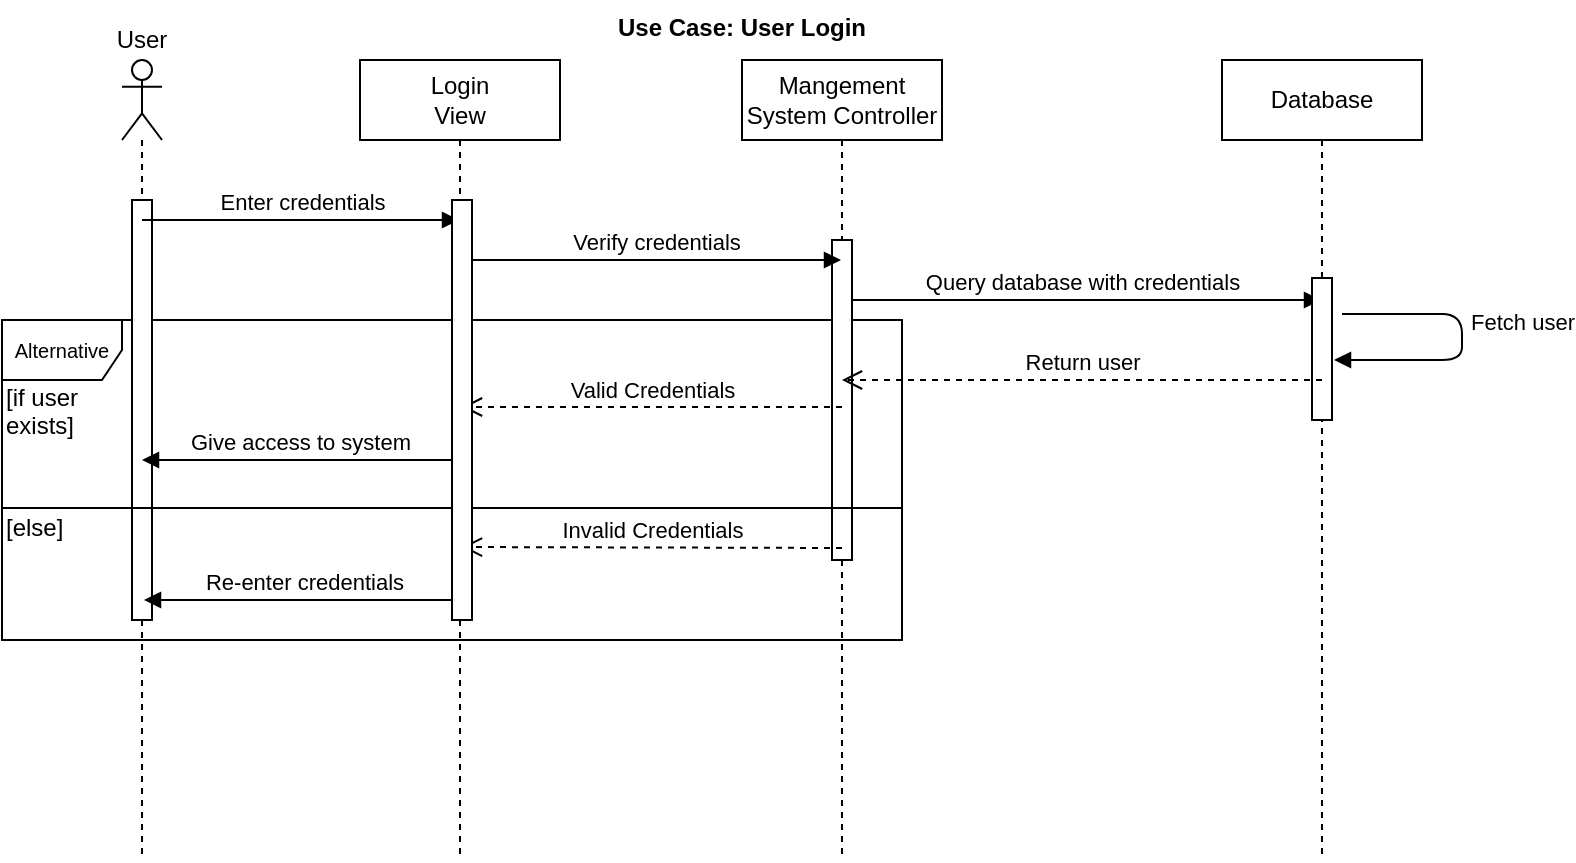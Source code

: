 <mxfile version="12.1.7" type="device" pages="10"><diagram id="FySXRmk8vLR5NoYNRieo" name="Login"><mxGraphModel dx="932" dy="666" grid="1" gridSize="10" guides="1" tooltips="1" connect="1" arrows="1" fold="1" page="1" pageScale="1" pageWidth="1100" pageHeight="850" math="0" shadow="0"><root><mxCell id="0"/><mxCell id="1" parent="0"/><mxCell id="cYRcTiiXINUKj1XR2e5Q-11" value="&lt;font style=&quot;font-size: 10px&quot;&gt;Alternative&lt;/font&gt;" style="shape=umlFrame;whiteSpace=wrap;html=1;" parent="1" vertex="1"><mxGeometry x="10" y="170" width="450" height="160" as="geometry"/></mxCell><mxCell id="cYRcTiiXINUKj1XR2e5Q-1" value="" style="shape=umlLifeline;participant=umlActor;perimeter=lifelinePerimeter;whiteSpace=wrap;html=1;container=1;collapsible=0;recursiveResize=0;verticalAlign=top;spacingTop=36;labelBackgroundColor=#ffffff;outlineConnect=0;" parent="1" vertex="1"><mxGeometry x="70" y="40" width="20" height="400" as="geometry"/></mxCell><mxCell id="cYRcTiiXINUKj1XR2e5Q-23" value="" style="html=1;points=[];perimeter=orthogonalPerimeter;" parent="cYRcTiiXINUKj1XR2e5Q-1" vertex="1"><mxGeometry x="5" y="70" width="10" height="210" as="geometry"/></mxCell><mxCell id="cYRcTiiXINUKj1XR2e5Q-2" value="Mangement&lt;br&gt;System Controller" style="shape=umlLifeline;perimeter=lifelinePerimeter;whiteSpace=wrap;html=1;container=1;collapsible=0;recursiveResize=0;outlineConnect=0;" parent="1" vertex="1"><mxGeometry x="380" y="40" width="100" height="400" as="geometry"/></mxCell><mxCell id="cYRcTiiXINUKj1XR2e5Q-8" value="Query database with credentials" style="html=1;verticalAlign=bottom;endArrow=block;" parent="cYRcTiiXINUKj1XR2e5Q-2" target="cYRcTiiXINUKj1XR2e5Q-3" edge="1"><mxGeometry width="80" relative="1" as="geometry"><mxPoint x="50" y="120" as="sourcePoint"/><mxPoint x="130" y="120" as="targetPoint"/></mxGeometry></mxCell><mxCell id="cYRcTiiXINUKj1XR2e5Q-25" value="" style="html=1;points=[];perimeter=orthogonalPerimeter;" parent="cYRcTiiXINUKj1XR2e5Q-2" vertex="1"><mxGeometry x="45" y="90" width="10" height="160" as="geometry"/></mxCell><mxCell id="cYRcTiiXINUKj1XR2e5Q-3" value="Database" style="shape=umlLifeline;perimeter=lifelinePerimeter;whiteSpace=wrap;html=1;container=1;collapsible=0;recursiveResize=0;outlineConnect=0;" parent="1" vertex="1"><mxGeometry x="620" y="40" width="100" height="400" as="geometry"/></mxCell><mxCell id="cYRcTiiXINUKj1XR2e5Q-26" value="" style="html=1;points=[];perimeter=orthogonalPerimeter;" parent="cYRcTiiXINUKj1XR2e5Q-3" vertex="1"><mxGeometry x="45" y="109" width="10" height="71" as="geometry"/></mxCell><mxCell id="cYRcTiiXINUKj1XR2e5Q-4" value="Login&lt;br&gt;View" style="shape=umlLifeline;perimeter=lifelinePerimeter;whiteSpace=wrap;html=1;container=1;collapsible=0;recursiveResize=0;outlineConnect=0;" parent="1" vertex="1"><mxGeometry x="189" y="40" width="100" height="400" as="geometry"/></mxCell><mxCell id="cYRcTiiXINUKj1XR2e5Q-6" value="Verify credentials" style="html=1;verticalAlign=bottom;endArrow=block;" parent="cYRcTiiXINUKj1XR2e5Q-4" target="cYRcTiiXINUKj1XR2e5Q-2" edge="1"><mxGeometry width="80" relative="1" as="geometry"><mxPoint x="55" y="100" as="sourcePoint"/><mxPoint x="245" y="100" as="targetPoint"/></mxGeometry></mxCell><mxCell id="cYRcTiiXINUKj1XR2e5Q-5" value="Enter credentials" style="html=1;verticalAlign=bottom;endArrow=block;" parent="1" source="cYRcTiiXINUKj1XR2e5Q-1" target="cYRcTiiXINUKj1XR2e5Q-4" edge="1"><mxGeometry width="80" relative="1" as="geometry"><mxPoint x="90" y="140" as="sourcePoint"/><mxPoint x="170" y="140" as="targetPoint"/><Array as="points"><mxPoint x="180" y="120"/></Array></mxGeometry></mxCell><mxCell id="cYRcTiiXINUKj1XR2e5Q-10" value="Return user" style="html=1;verticalAlign=bottom;endArrow=open;dashed=1;endSize=8;" parent="1" target="cYRcTiiXINUKj1XR2e5Q-2" edge="1"><mxGeometry relative="1" as="geometry"><mxPoint x="670" y="200" as="sourcePoint"/><mxPoint x="590" y="190" as="targetPoint"/><Array as="points"><mxPoint x="630" y="200"/></Array></mxGeometry></mxCell><mxCell id="cYRcTiiXINUKj1XR2e5Q-12" value="" style="line;strokeWidth=1;fillColor=none;align=left;verticalAlign=middle;spacingTop=-1;spacingLeft=3;spacingRight=3;rotatable=0;labelPosition=right;points=[];portConstraint=eastwest;" parent="1" vertex="1"><mxGeometry x="10" y="260" width="450" height="8" as="geometry"/></mxCell><mxCell id="cYRcTiiXINUKj1XR2e5Q-13" value="[if user &lt;br&gt;exists]" style="text;html=1;resizable=0;points=[];autosize=1;align=left;verticalAlign=top;spacingTop=-4;" parent="1" vertex="1"><mxGeometry x="10" y="199" width="50" height="30" as="geometry"/></mxCell><mxCell id="cYRcTiiXINUKj1XR2e5Q-14" value="[else]" style="text;html=1;resizable=0;points=[];autosize=1;align=left;verticalAlign=top;spacingTop=-4;" parent="1" vertex="1"><mxGeometry x="10" y="264" width="40" height="20" as="geometry"/></mxCell><mxCell id="cYRcTiiXINUKj1XR2e5Q-17" value="Valid Credentials" style="html=1;verticalAlign=bottom;endArrow=open;dashed=1;endSize=8;" parent="1" edge="1"><mxGeometry relative="1" as="geometry"><mxPoint x="430" y="213.5" as="sourcePoint"/><mxPoint x="240" y="213.5" as="targetPoint"/></mxGeometry></mxCell><mxCell id="cYRcTiiXINUKj1XR2e5Q-18" value="Invalid Credentials" style="html=1;verticalAlign=bottom;endArrow=open;dashed=1;endSize=8;" parent="1" edge="1"><mxGeometry relative="1" as="geometry"><mxPoint x="430" y="284" as="sourcePoint"/><mxPoint x="240" y="283.5" as="targetPoint"/></mxGeometry></mxCell><mxCell id="cYRcTiiXINUKj1XR2e5Q-20" value="Give access to system" style="html=1;verticalAlign=bottom;endArrow=block;" parent="1" source="cYRcTiiXINUKj1XR2e5Q-4" target="cYRcTiiXINUKj1XR2e5Q-1" edge="1"><mxGeometry width="80" relative="1" as="geometry"><mxPoint x="140" y="230" as="sourcePoint"/><mxPoint x="220" y="230" as="targetPoint"/></mxGeometry></mxCell><mxCell id="cYRcTiiXINUKj1XR2e5Q-21" value="Re-enter credentials" style="html=1;verticalAlign=bottom;endArrow=block;" parent="1" edge="1"><mxGeometry width="80" relative="1" as="geometry"><mxPoint x="240" y="310" as="sourcePoint"/><mxPoint x="81" y="310" as="targetPoint"/></mxGeometry></mxCell><mxCell id="cYRcTiiXINUKj1XR2e5Q-22" value="Use Case: User Login" style="text;align=center;fontStyle=1;verticalAlign=middle;spacingLeft=3;spacingRight=3;strokeColor=none;rotatable=0;points=[[0,0.5],[1,0.5]];portConstraint=eastwest;" parent="1" vertex="1"><mxGeometry x="340" y="10" width="80" height="26" as="geometry"/></mxCell><mxCell id="cYRcTiiXINUKj1XR2e5Q-24" value="" style="html=1;points=[];perimeter=orthogonalPerimeter;" parent="1" vertex="1"><mxGeometry x="235" y="110" width="10" height="210" as="geometry"/></mxCell><mxCell id="cYRcTiiXINUKj1XR2e5Q-30" value="Fetch user" style="html=1;verticalAlign=bottom;endArrow=block;" parent="1" edge="1"><mxGeometry x="0.129" y="-32" width="80" relative="1" as="geometry"><mxPoint x="680" y="167" as="sourcePoint"/><mxPoint x="676" y="190" as="targetPoint"/><Array as="points"><mxPoint x="740" y="167"/><mxPoint x="740" y="190"/></Array><mxPoint x="30" y="22" as="offset"/></mxGeometry></mxCell><mxCell id="XHEbbQB53jelqiI9Bf13-1" value="User" style="text;html=1;strokeColor=none;fillColor=none;align=center;verticalAlign=middle;whiteSpace=wrap;rounded=0;" vertex="1" parent="1"><mxGeometry x="60" y="20" width="40" height="20" as="geometry"/></mxCell></root></mxGraphModel></diagram><diagram id="kSyeT6nLZAsTesZEKXwN" name="Search Listing"><mxGraphModel dx="932" dy="666" grid="1" gridSize="10" guides="1" tooltips="1" connect="1" arrows="1" fold="1" page="1" pageScale="1" pageWidth="1100" pageHeight="850" math="0" shadow="0"><root><mxCell id="UtTpzbTHzkFF03ZGZ73E-0"/><mxCell id="UtTpzbTHzkFF03ZGZ73E-1" parent="UtTpzbTHzkFF03ZGZ73E-0"/><mxCell id="auOR4Pg36Np8byX3WMeS-0" value="&lt;font style=&quot;font-size: 10px&quot;&gt;Alternative&lt;/font&gt;" style="shape=umlFrame;whiteSpace=wrap;html=1;" vertex="1" parent="UtTpzbTHzkFF03ZGZ73E-1"><mxGeometry x="10" y="250" width="450" height="160" as="geometry"/></mxCell><mxCell id="O5SuhnVb1475jrwsMJQM-24" value="" style="shape=umlLifeline;participant=umlActor;perimeter=lifelinePerimeter;whiteSpace=wrap;html=1;container=1;collapsible=0;recursiveResize=0;verticalAlign=top;spacingTop=36;labelBackgroundColor=#ffffff;outlineConnect=0;" vertex="1" parent="UtTpzbTHzkFF03ZGZ73E-1"><mxGeometry x="80" y="50" width="20" height="610" as="geometry"/></mxCell><mxCell id="N3D3cKFLhiLZSLLJcvQe-0" value="" style="html=1;points=[];perimeter=orthogonalPerimeter;" vertex="1" parent="O5SuhnVb1475jrwsMJQM-24"><mxGeometry x="5" y="60" width="10" height="450" as="geometry"/></mxCell><mxCell id="O5SuhnVb1475jrwsMJQM-26" value="Mangement&lt;br&gt;System Controller" style="shape=umlLifeline;perimeter=lifelinePerimeter;whiteSpace=wrap;html=1;container=1;collapsible=0;recursiveResize=0;outlineConnect=0;" vertex="1" parent="UtTpzbTHzkFF03ZGZ73E-1"><mxGeometry x="390" y="50" width="100" height="600" as="geometry"/></mxCell><mxCell id="N3D3cKFLhiLZSLLJcvQe-2" value="" style="html=1;points=[];perimeter=orthogonalPerimeter;" vertex="1" parent="O5SuhnVb1475jrwsMJQM-26"><mxGeometry x="45" y="100" width="10" height="120" as="geometry"/></mxCell><mxCell id="O5SuhnVb1475jrwsMJQM-29" value="Database" style="shape=umlLifeline;perimeter=lifelinePerimeter;whiteSpace=wrap;html=1;container=1;collapsible=0;recursiveResize=0;outlineConnect=0;" vertex="1" parent="UtTpzbTHzkFF03ZGZ73E-1"><mxGeometry x="600" y="50" width="100" height="600" as="geometry"/></mxCell><mxCell id="N3D3cKFLhiLZSLLJcvQe-3" value="" style="html=1;points=[];perimeter=orthogonalPerimeter;" vertex="1" parent="O5SuhnVb1475jrwsMJQM-29"><mxGeometry x="45" y="120" width="10" height="70" as="geometry"/></mxCell><mxCell id="O5SuhnVb1475jrwsMJQM-31" value="Search Listing&lt;br&gt;View" style="shape=umlLifeline;perimeter=lifelinePerimeter;whiteSpace=wrap;html=1;container=1;collapsible=0;recursiveResize=0;outlineConnect=0;" vertex="1" parent="UtTpzbTHzkFF03ZGZ73E-1"><mxGeometry x="199" y="50" width="100" height="610" as="geometry"/></mxCell><mxCell id="N3D3cKFLhiLZSLLJcvQe-1" value="" style="html=1;points=[];perimeter=orthogonalPerimeter;" vertex="1" parent="O5SuhnVb1475jrwsMJQM-31"><mxGeometry x="45" y="80" width="10" height="400" as="geometry"/></mxCell><mxCell id="O5SuhnVb1475jrwsMJQM-42" value="Use Case: Search Listing" style="text;align=center;fontStyle=1;verticalAlign=middle;spacingLeft=3;spacingRight=3;strokeColor=none;rotatable=0;points=[[0,0.5],[1,0.5]];portConstraint=eastwest;" vertex="1" parent="UtTpzbTHzkFF03ZGZ73E-1"><mxGeometry x="350" y="20" width="80" height="26" as="geometry"/></mxCell><mxCell id="-YdSIQVUrdOT4WHzGRUC-0" value="Enter search criteria" style="html=1;verticalAlign=bottom;endArrow=block;" edge="1" parent="UtTpzbTHzkFF03ZGZ73E-1"><mxGeometry width="80" relative="1" as="geometry"><mxPoint x="90" y="120" as="sourcePoint"/><mxPoint x="249" y="120" as="targetPoint"/><Array as="points"/></mxGeometry></mxCell><mxCell id="TMxtZL7ca98R7kPV3M4Q-0" value="Query database for listing" style="html=1;verticalAlign=bottom;endArrow=block;" edge="1" parent="UtTpzbTHzkFF03ZGZ73E-1" target="O5SuhnVb1475jrwsMJQM-29"><mxGeometry width="80" relative="1" as="geometry"><mxPoint x="440" y="160" as="sourcePoint"/><mxPoint x="599" y="160" as="targetPoint"/><Array as="points"/></mxGeometry></mxCell><mxCell id="rEOsGy-mPMAorgt1FRFx-0" value="Analyze search criteria&lt;br&gt;to create SQL query" style="html=1;verticalAlign=bottom;endArrow=block;" edge="1" parent="UtTpzbTHzkFF03ZGZ73E-1" target="O5SuhnVb1475jrwsMJQM-26"><mxGeometry width="80" relative="1" as="geometry"><mxPoint x="249" y="140" as="sourcePoint"/><mxPoint x="408" y="140" as="targetPoint"/><Array as="points"/></mxGeometry></mxCell><mxCell id="MaFV1DDrNaA6UlB2YUzW-0" value="Fetch all listings &lt;br&gt;matching criteria" style="html=1;verticalAlign=bottom;endArrow=block;" edge="1" parent="UtTpzbTHzkFF03ZGZ73E-1" target="O5SuhnVb1475jrwsMJQM-29"><mxGeometry x="0.215" y="-54" width="80" relative="1" as="geometry"><mxPoint x="650" y="180" as="sourcePoint"/><mxPoint x="660" y="230" as="targetPoint"/><Array as="points"><mxPoint x="740" y="180"/><mxPoint x="740" y="230"/></Array><mxPoint x="50" y="34" as="offset"/></mxGeometry></mxCell><mxCell id="YlAAS4Syr1f7u-lGEePh-0" value="Return listings array" style="html=1;verticalAlign=bottom;endArrow=open;dashed=1;endSize=8;" edge="1" parent="UtTpzbTHzkFF03ZGZ73E-1"><mxGeometry relative="1" as="geometry"><mxPoint x="650" y="260" as="sourcePoint"/><mxPoint x="440" y="260" as="targetPoint"/><Array as="points"><mxPoint x="610" y="260"/></Array></mxGeometry></mxCell><mxCell id="YlAAS4Syr1f7u-lGEePh-1" value="Create JTable of listings" style="html=1;verticalAlign=bottom;endArrow=open;dashed=1;endSize=8;" edge="1" parent="UtTpzbTHzkFF03ZGZ73E-1"><mxGeometry relative="1" as="geometry"><mxPoint x="440" y="280" as="sourcePoint"/><mxPoint x="250" y="280" as="targetPoint"/><Array as="points"><mxPoint x="400" y="280"/></Array></mxGeometry></mxCell><mxCell id="YlAAS4Syr1f7u-lGEePh-2" value="Display all listings" style="html=1;verticalAlign=bottom;endArrow=open;dashed=1;endSize=8;" edge="1" parent="UtTpzbTHzkFF03ZGZ73E-1"><mxGeometry relative="1" as="geometry"><mxPoint x="249" y="330" as="sourcePoint"/><mxPoint x="89" y="330" as="targetPoint"/><Array as="points"><mxPoint x="239" y="330"/></Array></mxGeometry></mxCell><mxCell id="auOR4Pg36Np8byX3WMeS-1" value="" style="line;strokeWidth=1;fillColor=none;align=left;verticalAlign=middle;spacingTop=-1;spacingLeft=3;spacingRight=3;rotatable=0;labelPosition=right;points=[];portConstraint=eastwest;" vertex="1" parent="UtTpzbTHzkFF03ZGZ73E-1"><mxGeometry x="10" y="350" width="450" height="8" as="geometry"/></mxCell><mxCell id="auOR4Pg36Np8byX3WMeS-2" value="[if listings&lt;br&gt;exist]" style="text;html=1;resizable=0;points=[];autosize=1;align=left;verticalAlign=top;spacingTop=-4;" vertex="1" parent="UtTpzbTHzkFF03ZGZ73E-1"><mxGeometry x="10" y="290" width="60" height="30" as="geometry"/></mxCell><mxCell id="auOR4Pg36Np8byX3WMeS-3" value="[else]" style="text;html=1;resizable=0;points=[];autosize=1;align=left;verticalAlign=top;spacingTop=-4;" vertex="1" parent="UtTpzbTHzkFF03ZGZ73E-1"><mxGeometry x="10" y="354" width="40" height="20" as="geometry"/></mxCell><mxCell id="PuWHUS8gEqEYM0iZx2w0-0" value="Display no listings error&lt;br&gt;Re-enter search criteria" style="html=1;verticalAlign=bottom;endArrow=open;dashed=1;endSize=8;" edge="1" parent="UtTpzbTHzkFF03ZGZ73E-1"><mxGeometry relative="1" as="geometry"><mxPoint x="249" y="400" as="sourcePoint"/><mxPoint x="89" y="400" as="targetPoint"/><Array as="points"><mxPoint x="239" y="400"/></Array></mxGeometry></mxCell><mxCell id="PuWHUS8gEqEYM0iZx2w0-1" value="Select Listing to display" style="html=1;verticalAlign=bottom;endArrow=block;" edge="1" parent="UtTpzbTHzkFF03ZGZ73E-1"><mxGeometry width="80" relative="1" as="geometry"><mxPoint x="90" y="450" as="sourcePoint"/><mxPoint x="249" y="450" as="targetPoint"/><Array as="points"/></mxGeometry></mxCell><mxCell id="PuWHUS8gEqEYM0iZx2w0-2" value="" style="html=1;verticalAlign=bottom;endArrow=block;" edge="1" parent="UtTpzbTHzkFF03ZGZ73E-1" target="O5SuhnVb1475jrwsMJQM-26"><mxGeometry width="80" relative="1" as="geometry"><mxPoint x="249" y="480" as="sourcePoint"/><mxPoint x="408" y="480" as="targetPoint"/><Array as="points"/></mxGeometry></mxCell><mxCell id="PuWHUS8gEqEYM0iZx2w0-5" value="Read JTable selection" style="text;html=1;resizable=0;points=[];align=center;verticalAlign=middle;labelBackgroundColor=#ffffff;" vertex="1" connectable="0" parent="PuWHUS8gEqEYM0iZx2w0-2"><mxGeometry x="0.27" y="3" relative="1" as="geometry"><mxPoint x="-20" y="-7" as="offset"/></mxGeometry></mxCell><mxCell id="PuWHUS8gEqEYM0iZx2w0-3" value="Update view with listing selected" style="html=1;verticalAlign=bottom;endArrow=open;dashed=1;endSize=8;" edge="1" parent="UtTpzbTHzkFF03ZGZ73E-1"><mxGeometry relative="1" as="geometry"><mxPoint x="440" y="520" as="sourcePoint"/><mxPoint x="250" y="520" as="targetPoint"/><Array as="points"><mxPoint x="400" y="520"/></Array></mxGeometry></mxCell><mxCell id="PuWHUS8gEqEYM0iZx2w0-4" value="Display listing" style="html=1;verticalAlign=bottom;endArrow=open;dashed=1;endSize=8;" edge="1" parent="UtTpzbTHzkFF03ZGZ73E-1"><mxGeometry relative="1" as="geometry"><mxPoint x="250" y="550" as="sourcePoint"/><mxPoint x="90" y="550" as="targetPoint"/><Array as="points"><mxPoint x="240" y="550"/></Array></mxGeometry></mxCell><mxCell id="a7Q1uAIJuFzMlFHb2-CS-0" value="Renter" style="text;html=1;strokeColor=none;fillColor=none;align=center;verticalAlign=middle;whiteSpace=wrap;rounded=0;" vertex="1" parent="UtTpzbTHzkFF03ZGZ73E-1"><mxGeometry x="70" y="30" width="40" height="20" as="geometry"/></mxCell></root></mxGraphModel></diagram><diagram id="tjDGQQ34LlAgVWGIHFnH" name="Send Email"><mxGraphModel dx="932" dy="666" grid="1" gridSize="10" guides="1" tooltips="1" connect="1" arrows="1" fold="1" page="1" pageScale="1" pageWidth="1100" pageHeight="850" math="0" shadow="0"><root><mxCell id="_wYwoJLoGfNAwSgFSJ71-0"/><mxCell id="_wYwoJLoGfNAwSgFSJ71-1" parent="_wYwoJLoGfNAwSgFSJ71-0"/><mxCell id="Ams6mvnQKtpkpzCUybgK-1" value="" style="shape=umlLifeline;participant=umlActor;perimeter=lifelinePerimeter;whiteSpace=wrap;html=1;container=1;collapsible=0;recursiveResize=0;verticalAlign=top;spacingTop=36;labelBackgroundColor=#ffffff;outlineConnect=0;" vertex="1" parent="_wYwoJLoGfNAwSgFSJ71-1"><mxGeometry x="80" y="50" width="20" height="610" as="geometry"/></mxCell><mxCell id="Ams6mvnQKtpkpzCUybgK-3" value="Listing Controller" style="shape=umlLifeline;perimeter=lifelinePerimeter;whiteSpace=wrap;html=1;container=1;collapsible=0;recursiveResize=0;outlineConnect=0;" vertex="1" parent="_wYwoJLoGfNAwSgFSJ71-1"><mxGeometry x="390" y="50" width="100" height="600" as="geometry"/></mxCell><mxCell id="Ad32FUm43d6eHMa4Os6H-2" value="" style="html=1;points=[];perimeter=orthogonalPerimeter;" vertex="1" parent="Ams6mvnQKtpkpzCUybgK-3"><mxGeometry x="45" y="110" width="10" height="20" as="geometry"/></mxCell><mxCell id="Ams6mvnQKtpkpzCUybgK-5" value="Listing" style="shape=umlLifeline;perimeter=lifelinePerimeter;whiteSpace=wrap;html=1;container=1;collapsible=0;recursiveResize=0;outlineConnect=0;" vertex="1" parent="_wYwoJLoGfNAwSgFSJ71-1"><mxGeometry x="910" y="50" width="100" height="600" as="geometry"/></mxCell><mxCell id="Ad32FUm43d6eHMa4Os6H-5" value="" style="html=1;points=[];perimeter=orthogonalPerimeter;" vertex="1" parent="Ams6mvnQKtpkpzCUybgK-5"><mxGeometry x="45" y="220" width="10" height="90" as="geometry"/></mxCell><mxCell id="Ams6mvnQKtpkpzCUybgK-7" value="Listing&lt;br&gt;View" style="shape=umlLifeline;perimeter=lifelinePerimeter;whiteSpace=wrap;html=1;container=1;collapsible=0;recursiveResize=0;outlineConnect=0;" vertex="1" parent="_wYwoJLoGfNAwSgFSJ71-1"><mxGeometry x="199" y="50" width="100" height="610" as="geometry"/></mxCell><mxCell id="Ad32FUm43d6eHMa4Os6H-1" value="" style="html=1;points=[];perimeter=orthogonalPerimeter;" vertex="1" parent="Ams6mvnQKtpkpzCUybgK-7"><mxGeometry x="45" y="80" width="10" height="20" as="geometry"/></mxCell><mxCell id="Ams6mvnQKtpkpzCUybgK-9" value="Use Case: Send Email" style="text;align=center;fontStyle=1;verticalAlign=middle;spacingLeft=3;spacingRight=3;strokeColor=none;rotatable=0;points=[[0,0.5],[1,0.5]];portConstraint=eastwest;" vertex="1" parent="_wYwoJLoGfNAwSgFSJ71-1"><mxGeometry x="350" y="20" width="80" height="26" as="geometry"/></mxCell><mxCell id="Ams6mvnQKtpkpzCUybgK-10" value="Click email button" style="html=1;verticalAlign=bottom;endArrow=block;" edge="1" parent="_wYwoJLoGfNAwSgFSJ71-1"><mxGeometry width="80" relative="1" as="geometry"><mxPoint x="90" y="120" as="sourcePoint"/><mxPoint x="249" y="120" as="targetPoint"/><Array as="points"/></mxGeometry></mxCell><mxCell id="Ams6mvnQKtpkpzCUybgK-12" value="Listen to email button" style="html=1;verticalAlign=bottom;endArrow=block;" edge="1" parent="_wYwoJLoGfNAwSgFSJ71-1" target="Ams6mvnQKtpkpzCUybgK-3"><mxGeometry width="80" relative="1" as="geometry"><mxPoint x="249" y="140" as="sourcePoint"/><mxPoint x="408" y="140" as="targetPoint"/><Array as="points"/></mxGeometry></mxCell><mxCell id="Ams6mvnQKtpkpzCUybgK-26" value="Email&amp;nbsp;&lt;br&gt;View" style="shape=umlLifeline;perimeter=lifelinePerimeter;whiteSpace=wrap;html=1;container=1;collapsible=0;recursiveResize=0;outlineConnect=0;" vertex="1" parent="_wYwoJLoGfNAwSgFSJ71-1"><mxGeometry x="570" y="50" width="100" height="430" as="geometry"/></mxCell><mxCell id="Ad32FUm43d6eHMa4Os6H-3" value="" style="html=1;points=[];perimeter=orthogonalPerimeter;" vertex="1" parent="Ams6mvnQKtpkpzCUybgK-26"><mxGeometry x="45" y="110" width="10" height="310" as="geometry"/></mxCell><mxCell id="2nenUAxLZ33LsS2Xgjh1-0" value="Display email view" style="html=1;verticalAlign=bottom;endArrow=open;dashed=1;endSize=8;" edge="1" parent="_wYwoJLoGfNAwSgFSJ71-1" source="Ams6mvnQKtpkpzCUybgK-26" target="Ams6mvnQKtpkpzCUybgK-1"><mxGeometry relative="1" as="geometry"><mxPoint x="580" y="229.5" as="sourcePoint"/><mxPoint x="420" y="229.5" as="targetPoint"/><Array as="points"><mxPoint x="580" y="200"/><mxPoint x="200" y="200"/></Array></mxGeometry></mxCell><mxCell id="2nenUAxLZ33LsS2Xgjh1-1" value="Enter email details" style="html=1;verticalAlign=bottom;endArrow=block;" edge="1" parent="_wYwoJLoGfNAwSgFSJ71-1" source="Ams6mvnQKtpkpzCUybgK-1" target="Ams6mvnQKtpkpzCUybgK-26"><mxGeometry width="80" relative="1" as="geometry"><mxPoint x="100" y="230" as="sourcePoint"/><mxPoint x="249" y="260" as="targetPoint"/><Array as="points"><mxPoint x="570" y="230"/></Array></mxGeometry></mxCell><mxCell id="InKHtqq1S2LFZo6FQ38Q-2" value="display()" style="html=1;verticalAlign=bottom;endArrow=block;" edge="1" parent="_wYwoJLoGfNAwSgFSJ71-1" target="Ams6mvnQKtpkpzCUybgK-26"><mxGeometry width="80" relative="1" as="geometry"><mxPoint x="440" y="170" as="sourcePoint"/><mxPoint x="530" y="170" as="targetPoint"/><Array as="points"/></mxGeometry></mxCell><mxCell id="2nenUAxLZ33LsS2Xgjh1-4" value="Email Controller" style="shape=umlLifeline;perimeter=lifelinePerimeter;whiteSpace=wrap;html=1;container=1;collapsible=0;recursiveResize=0;outlineConnect=0;" vertex="1" parent="_wYwoJLoGfNAwSgFSJ71-1"><mxGeometry x="750" y="50" width="100" height="590" as="geometry"/></mxCell><mxCell id="Ad32FUm43d6eHMa4Os6H-4" value="" style="html=1;points=[];perimeter=orthogonalPerimeter;" vertex="1" parent="2nenUAxLZ33LsS2Xgjh1-4"><mxGeometry x="45" y="200" width="10" height="200" as="geometry"/></mxCell><mxCell id="2nenUAxLZ33LsS2Xgjh1-5" value="Listen to send button" style="html=1;verticalAlign=bottom;endArrow=block;" edge="1" parent="_wYwoJLoGfNAwSgFSJ71-1"><mxGeometry width="80" relative="1" as="geometry"><mxPoint x="620" y="260" as="sourcePoint"/><mxPoint x="799.5" y="260" as="targetPoint"/><Array as="points"/></mxGeometry></mxCell><mxCell id="2nenUAxLZ33LsS2Xgjh1-6" value="Get email from listing" style="html=1;verticalAlign=bottom;endArrow=block;" edge="1" parent="_wYwoJLoGfNAwSgFSJ71-1"><mxGeometry width="80" relative="1" as="geometry"><mxPoint x="800" y="280" as="sourcePoint"/><mxPoint x="960" y="280" as="targetPoint"/><Array as="points"/></mxGeometry></mxCell><mxCell id="2nenUAxLZ33LsS2Xgjh1-7" value="Fetch landlord email" style="html=1;verticalAlign=bottom;endArrow=block;" edge="1" parent="_wYwoJLoGfNAwSgFSJ71-1" source="Ams6mvnQKtpkpzCUybgK-5" target="Ams6mvnQKtpkpzCUybgK-5"><mxGeometry width="80" relative="1" as="geometry"><mxPoint x="810" y="290" as="sourcePoint"/><mxPoint x="930" y="360" as="targetPoint"/><Array as="points"><mxPoint x="1040" y="290"/><mxPoint x="1040" y="330"/><mxPoint x="1000" y="330"/></Array></mxGeometry></mxCell><mxCell id="AJw2BdhdxiktrXbF_2sw-0" value="Return landlord email" style="html=1;verticalAlign=bottom;endArrow=open;dashed=1;endSize=8;" edge="1" parent="_wYwoJLoGfNAwSgFSJ71-1"><mxGeometry relative="1" as="geometry"><mxPoint x="955" y="350" as="sourcePoint"/><mxPoint x="800" y="350" as="targetPoint"/><Array as="points"><mxPoint x="915" y="350"/></Array></mxGeometry></mxCell><mxCell id="AJw2BdhdxiktrXbF_2sw-2" value="Send email" style="html=1;verticalAlign=bottom;endArrow=block;" edge="1" parent="_wYwoJLoGfNAwSgFSJ71-1" target="2nenUAxLZ33LsS2Xgjh1-4"><mxGeometry width="80" relative="1" as="geometry"><mxPoint x="800" y="370" as="sourcePoint"/><mxPoint x="940" y="400" as="targetPoint"/><Array as="points"><mxPoint x="860" y="370"/><mxPoint x="860" y="414"/></Array></mxGeometry></mxCell><mxCell id="AJw2BdhdxiktrXbF_2sw-3" value="Hide email view" style="html=1;verticalAlign=bottom;endArrow=open;dashed=1;endSize=8;" edge="1" parent="_wYwoJLoGfNAwSgFSJ71-1" target="Ams6mvnQKtpkpzCUybgK-26"><mxGeometry relative="1" as="geometry"><mxPoint x="800" y="440" as="sourcePoint"/><mxPoint x="645" y="440" as="targetPoint"/><Array as="points"><mxPoint x="760" y="440"/></Array></mxGeometry></mxCell><mxCell id="AJw2BdhdxiktrXbF_2sw-4" value="Prompt email sent" style="html=1;verticalAlign=bottom;endArrow=open;dashed=1;endSize=8;" edge="1" parent="_wYwoJLoGfNAwSgFSJ71-1" target="Ams6mvnQKtpkpzCUybgK-1"><mxGeometry relative="1" as="geometry"><mxPoint x="620" y="460" as="sourcePoint"/><mxPoint x="439.5" y="460" as="targetPoint"/><Array as="points"><mxPoint x="580" y="460"/></Array></mxGeometry></mxCell><mxCell id="Ad32FUm43d6eHMa4Os6H-0" value="" style="html=1;points=[];perimeter=orthogonalPerimeter;" vertex="1" parent="_wYwoJLoGfNAwSgFSJ71-1"><mxGeometry x="85" y="110" width="10" height="370" as="geometry"/></mxCell><mxCell id="9ENY9c4cYmh90EBmBy4k-0" value="Renter" style="text;html=1;strokeColor=none;fillColor=none;align=center;verticalAlign=middle;whiteSpace=wrap;rounded=0;" vertex="1" parent="_wYwoJLoGfNAwSgFSJ71-1"><mxGeometry x="70" y="26" width="40" height="20" as="geometry"/></mxCell></root></mxGraphModel></diagram><diagram id="nHjSL-Gh_3tXGDP6K3Tp" name="Unsubscribe"><mxGraphModel dx="932" dy="666" grid="1" gridSize="10" guides="1" tooltips="1" connect="1" arrows="1" fold="1" page="1" pageScale="1" pageWidth="1100" pageHeight="850" math="0" shadow="0"><root><mxCell id="3H9gPd2rpVRaqfI2hpQo-0"/><mxCell id="3H9gPd2rpVRaqfI2hpQo-1" parent="3H9gPd2rpVRaqfI2hpQo-0"/><mxCell id="WWmcMyYO32X-iUAGG4si-0" value="" style="shape=umlLifeline;participant=umlActor;perimeter=lifelinePerimeter;whiteSpace=wrap;html=1;container=1;collapsible=0;recursiveResize=0;verticalAlign=top;spacingTop=36;labelBackgroundColor=#ffffff;outlineConnect=0;" vertex="1" parent="3H9gPd2rpVRaqfI2hpQo-1"><mxGeometry x="80" y="50" width="20" height="310" as="geometry"/></mxCell><mxCell id="WWmcMyYO32X-iUAGG4si-5" value="Main View" style="shape=umlLifeline;perimeter=lifelinePerimeter;whiteSpace=wrap;html=1;container=1;collapsible=0;recursiveResize=0;outlineConnect=0;" vertex="1" parent="3H9gPd2rpVRaqfI2hpQo-1"><mxGeometry x="199" y="50" width="100" height="310" as="geometry"/></mxCell><mxCell id="3xmiyZHouvXPkxaQdu6b-1" value="" style="html=1;points=[];perimeter=orthogonalPerimeter;" vertex="1" parent="WWmcMyYO32X-iUAGG4si-5"><mxGeometry x="45" y="60" width="10" height="200" as="geometry"/></mxCell><mxCell id="WWmcMyYO32X-iUAGG4si-7" value="Use Case: Unsubscribe" style="text;align=center;fontStyle=1;verticalAlign=middle;spacingLeft=3;spacingRight=3;strokeColor=none;rotatable=0;points=[[0,0.5],[1,0.5]];portConstraint=eastwest;" vertex="1" parent="3H9gPd2rpVRaqfI2hpQo-1"><mxGeometry x="350" y="20" width="80" height="26" as="geometry"/></mxCell><mxCell id="WWmcMyYO32X-iUAGG4si-8" value="Click unsubcribe button" style="html=1;verticalAlign=bottom;endArrow=block;" edge="1" parent="3H9gPd2rpVRaqfI2hpQo-1"><mxGeometry width="80" relative="1" as="geometry"><mxPoint x="90" y="120" as="sourcePoint"/><mxPoint x="249" y="120" as="targetPoint"/><Array as="points"/></mxGeometry></mxCell><mxCell id="WWmcMyYO32X-iUAGG4si-24" value="" style="html=1;points=[];perimeter=orthogonalPerimeter;" vertex="1" parent="3H9gPd2rpVRaqfI2hpQo-1"><mxGeometry x="85" y="110" width="10" height="210" as="geometry"/></mxCell><mxCell id="SJU3YnX3ZvkmC8MZvt6y-0" value="Main Controller" style="shape=umlLifeline;perimeter=lifelinePerimeter;whiteSpace=wrap;html=1;container=1;collapsible=0;recursiveResize=0;outlineConnect=0;" vertex="1" parent="3H9gPd2rpVRaqfI2hpQo-1"><mxGeometry x="370" y="50" width="100" height="310" as="geometry"/></mxCell><mxCell id="3xmiyZHouvXPkxaQdu6b-2" value="" style="html=1;points=[];perimeter=orthogonalPerimeter;" vertex="1" parent="SJU3YnX3ZvkmC8MZvt6y-0"><mxGeometry x="45" y="90" width="10" height="150" as="geometry"/></mxCell><mxCell id="SJU3YnX3ZvkmC8MZvt6y-1" value="Listen to unsubscribe button" style="html=1;verticalAlign=bottom;endArrow=block;" edge="1" parent="3H9gPd2rpVRaqfI2hpQo-1" target="SJU3YnX3ZvkmC8MZvt6y-0"><mxGeometry width="80" relative="1" as="geometry"><mxPoint x="249" y="150" as="sourcePoint"/><mxPoint x="408" y="150" as="targetPoint"/><Array as="points"/></mxGeometry></mxCell><mxCell id="SJU3YnX3ZvkmC8MZvt6y-2" value="Database" style="shape=umlLifeline;perimeter=lifelinePerimeter;whiteSpace=wrap;html=1;container=1;collapsible=0;recursiveResize=0;outlineConnect=0;" vertex="1" parent="3H9gPd2rpVRaqfI2hpQo-1"><mxGeometry x="570" y="50" width="100" height="310" as="geometry"/></mxCell><mxCell id="3xmiyZHouvXPkxaQdu6b-3" value="" style="html=1;points=[];perimeter=orthogonalPerimeter;" vertex="1" parent="SJU3YnX3ZvkmC8MZvt6y-2"><mxGeometry x="45" y="110" width="10" height="110" as="geometry"/></mxCell><mxCell id="SJU3YnX3ZvkmC8MZvt6y-3" value="Query change in database" style="html=1;verticalAlign=bottom;endArrow=block;" edge="1" parent="3H9gPd2rpVRaqfI2hpQo-1" target="SJU3YnX3ZvkmC8MZvt6y-2"><mxGeometry width="80" relative="1" as="geometry"><mxPoint x="420" y="170" as="sourcePoint"/><mxPoint x="590.5" y="170" as="targetPoint"/><Array as="points"/></mxGeometry></mxCell><mxCell id="SJU3YnX3ZvkmC8MZvt6y-4" value="Change user subscription" style="html=1;verticalAlign=bottom;endArrow=block;" edge="1" parent="3H9gPd2rpVRaqfI2hpQo-1" target="SJU3YnX3ZvkmC8MZvt6y-2"><mxGeometry width="80" relative="1" as="geometry"><mxPoint x="620" y="190" as="sourcePoint"/><mxPoint x="819.5" y="190" as="targetPoint"/><Array as="points"><mxPoint x="700" y="190"/><mxPoint x="700" y="230"/></Array></mxGeometry></mxCell><mxCell id="JULt11rZ0TAAIpGbgjrq-0" value="Return verification of change" style="html=1;verticalAlign=bottom;endArrow=open;dashed=1;endSize=8;" edge="1" parent="3H9gPd2rpVRaqfI2hpQo-1" target="SJU3YnX3ZvkmC8MZvt6y-0"><mxGeometry relative="1" as="geometry"><mxPoint x="620" y="260" as="sourcePoint"/><mxPoint x="465" y="260" as="targetPoint"/><Array as="points"><mxPoint x="580" y="260"/></Array></mxGeometry></mxCell><mxCell id="JULt11rZ0TAAIpGbgjrq-1" value="Create JDialog Box" style="html=1;verticalAlign=bottom;endArrow=open;dashed=1;endSize=8;" edge="1" parent="3H9gPd2rpVRaqfI2hpQo-1"><mxGeometry relative="1" as="geometry"><mxPoint x="420" y="280" as="sourcePoint"/><mxPoint x="250" y="280" as="targetPoint"/><Array as="points"><mxPoint x="410.5" y="280"/></Array></mxGeometry></mxCell><mxCell id="3xmiyZHouvXPkxaQdu6b-0" value="Display success dialog box" style="html=1;verticalAlign=bottom;endArrow=open;dashed=1;endSize=8;" edge="1" parent="3H9gPd2rpVRaqfI2hpQo-1"><mxGeometry relative="1" as="geometry"><mxPoint x="250" y="300" as="sourcePoint"/><mxPoint x="100" y="300" as="targetPoint"/><Array as="points"><mxPoint x="240.5" y="300"/></Array></mxGeometry></mxCell><mxCell id="lA8jw7sS5L3s7y_Vb1Ur-0" value="Registered Renter" style="text;html=1;strokeColor=none;fillColor=none;align=center;verticalAlign=middle;whiteSpace=wrap;rounded=0;" vertex="1" parent="3H9gPd2rpVRaqfI2hpQo-1"><mxGeometry x="70" y="23" width="40" height="20" as="geometry"/></mxCell></root></mxGraphModel></diagram><diagram id="y66WIBqk6OI2weoA-ReL" name="Create Listing"><mxGraphModel dx="932" dy="666" grid="1" gridSize="10" guides="1" tooltips="1" connect="1" arrows="1" fold="1" page="1" pageScale="1" pageWidth="1100" pageHeight="850" math="0" shadow="0"><root><mxCell id="DJ6qyY-a-QqIDbJBuUo5-0"/><mxCell id="DJ6qyY-a-QqIDbJBuUo5-1" parent="DJ6qyY-a-QqIDbJBuUo5-0"/><mxCell id="vjjOIDFycp6Etf2cd44p-0" value="" style="shape=umlLifeline;participant=umlActor;perimeter=lifelinePerimeter;whiteSpace=wrap;html=1;container=1;collapsible=0;recursiveResize=0;verticalAlign=top;spacingTop=36;labelBackgroundColor=#ffffff;outlineConnect=0;" vertex="1" parent="DJ6qyY-a-QqIDbJBuUo5-1"><mxGeometry x="80" y="50" width="20" height="510" as="geometry"/></mxCell><mxCell id="vjjOIDFycp6Etf2cd44p-1" value="Main View" style="shape=umlLifeline;perimeter=lifelinePerimeter;whiteSpace=wrap;html=1;container=1;collapsible=0;recursiveResize=0;outlineConnect=0;" vertex="1" parent="DJ6qyY-a-QqIDbJBuUo5-1"><mxGeometry x="199" y="50" width="100" height="510" as="geometry"/></mxCell><mxCell id="G0VT7zCT7jxgjzZeSHzt-3" value="" style="html=1;points=[];perimeter=orthogonalPerimeter;" vertex="1" parent="vjjOIDFycp6Etf2cd44p-1"><mxGeometry x="45" y="70" width="10" height="420" as="geometry"/></mxCell><mxCell id="vjjOIDFycp6Etf2cd44p-3" value="Use Case: Create Listing" style="text;align=center;fontStyle=1;verticalAlign=middle;spacingLeft=3;spacingRight=3;strokeColor=none;rotatable=0;points=[[0,0.5],[1,0.5]];portConstraint=eastwest;" vertex="1" parent="DJ6qyY-a-QqIDbJBuUo5-1"><mxGeometry x="350" y="20" width="80" height="26" as="geometry"/></mxCell><mxCell id="vjjOIDFycp6Etf2cd44p-5" value="" style="html=1;points=[];perimeter=orthogonalPerimeter;" vertex="1" parent="DJ6qyY-a-QqIDbJBuUo5-1"><mxGeometry x="85" y="110" width="10" height="430" as="geometry"/></mxCell><mxCell id="vjjOIDFycp6Etf2cd44p-6" value="Main Controller" style="shape=umlLifeline;perimeter=lifelinePerimeter;whiteSpace=wrap;html=1;container=1;collapsible=0;recursiveResize=0;outlineConnect=0;" vertex="1" parent="DJ6qyY-a-QqIDbJBuUo5-1"><mxGeometry x="370" y="50" width="100" height="510" as="geometry"/></mxCell><mxCell id="G0VT7zCT7jxgjzZeSHzt-4" value="" style="html=1;points=[];perimeter=orthogonalPerimeter;" vertex="1" parent="vjjOIDFycp6Etf2cd44p-6"><mxGeometry x="45" y="80" width="10" height="390" as="geometry"/></mxCell><mxCell id="vjjOIDFycp6Etf2cd44p-9" value="Database" style="shape=umlLifeline;perimeter=lifelinePerimeter;whiteSpace=wrap;html=1;container=1;collapsible=0;recursiveResize=0;outlineConnect=0;" vertex="1" parent="DJ6qyY-a-QqIDbJBuUo5-1"><mxGeometry x="970" y="50" width="100" height="510" as="geometry"/></mxCell><mxCell id="G0VT7zCT7jxgjzZeSHzt-8" value="" style="html=1;points=[];perimeter=orthogonalPerimeter;" vertex="1" parent="vjjOIDFycp6Etf2cd44p-9"><mxGeometry x="45" y="275" width="10" height="105" as="geometry"/></mxCell><mxCell id="vjjOIDFycp6Etf2cd44p-18" value="Create Listing&lt;br&gt;View" style="shape=umlLifeline;perimeter=lifelinePerimeter;whiteSpace=wrap;html=1;container=1;collapsible=0;recursiveResize=0;outlineConnect=0;" vertex="1" parent="DJ6qyY-a-QqIDbJBuUo5-1"><mxGeometry x="530" y="50" width="100" height="490" as="geometry"/></mxCell><mxCell id="G0VT7zCT7jxgjzZeSHzt-5" value="" style="html=1;points=[];perimeter=orthogonalPerimeter;" vertex="1" parent="vjjOIDFycp6Etf2cd44p-18"><mxGeometry x="45" y="100" width="10" height="320" as="geometry"/></mxCell><mxCell id="vjjOIDFycp6Etf2cd44p-19" value="Create Listing&lt;br&gt;Controller" style="shape=umlLifeline;perimeter=lifelinePerimeter;whiteSpace=wrap;html=1;container=1;collapsible=0;recursiveResize=0;outlineConnect=0;" vertex="1" parent="DJ6qyY-a-QqIDbJBuUo5-1"><mxGeometry x="700" y="50" width="100" height="510" as="geometry"/></mxCell><mxCell id="G0VT7zCT7jxgjzZeSHzt-6" value="" style="html=1;points=[];perimeter=orthogonalPerimeter;" vertex="1" parent="vjjOIDFycp6Etf2cd44p-19"><mxGeometry x="45" y="178" width="10" height="273" as="geometry"/></mxCell><mxCell id="chsVw7AknbPGG_hO8pQB-0" value="Click create listing button" style="html=1;verticalAlign=bottom;endArrow=block;" edge="1" parent="DJ6qyY-a-QqIDbJBuUo5-1"><mxGeometry width="80" relative="1" as="geometry"><mxPoint x="90" y="120" as="sourcePoint"/><mxPoint x="249" y="120" as="targetPoint"/><Array as="points"/></mxGeometry></mxCell><mxCell id="chsVw7AknbPGG_hO8pQB-1" value="Listen to create listing button" style="html=1;verticalAlign=bottom;endArrow=block;" edge="1" parent="DJ6qyY-a-QqIDbJBuUo5-1" target="vjjOIDFycp6Etf2cd44p-6"><mxGeometry width="80" relative="1" as="geometry"><mxPoint x="249" y="140" as="sourcePoint"/><mxPoint x="408" y="140" as="targetPoint"/><Array as="points"/></mxGeometry></mxCell><mxCell id="chsVw7AknbPGG_hO8pQB-2" value="Display create listing view" style="html=1;verticalAlign=bottom;endArrow=block;" edge="1" parent="DJ6qyY-a-QqIDbJBuUo5-1"><mxGeometry width="80" relative="1" as="geometry"><mxPoint x="420" y="160" as="sourcePoint"/><mxPoint x="580" y="160" as="targetPoint"/><Array as="points"/></mxGeometry></mxCell><mxCell id="AnrkiIvBzQKXpapEuE_Y-0" value="Display Create listing view" style="html=1;verticalAlign=bottom;endArrow=open;dashed=1;endSize=8;" edge="1" parent="DJ6qyY-a-QqIDbJBuUo5-1"><mxGeometry relative="1" as="geometry"><mxPoint x="581" y="190" as="sourcePoint"/><mxPoint x="90" y="190" as="targetPoint"/><Array as="points"><mxPoint x="580.5" y="190"/><mxPoint x="200.5" y="190"/></Array></mxGeometry></mxCell><mxCell id="AnrkiIvBzQKXpapEuE_Y-1" value="Enter listing details" style="html=1;verticalAlign=bottom;endArrow=block;" edge="1" parent="DJ6qyY-a-QqIDbJBuUo5-1" target="vjjOIDFycp6Etf2cd44p-18"><mxGeometry width="80" relative="1" as="geometry"><mxPoint x="90" y="214.5" as="sourcePoint"/><mxPoint x="260.5" y="214.5" as="targetPoint"/><Array as="points"/></mxGeometry></mxCell><mxCell id="XWJmnKbwi5lOvYC8ZHDw-0" value="Listen to create button" style="html=1;verticalAlign=bottom;endArrow=block;" edge="1" parent="DJ6qyY-a-QqIDbJBuUo5-1"><mxGeometry width="80" relative="1" as="geometry"><mxPoint x="580" y="240" as="sourcePoint"/><mxPoint x="750" y="240" as="targetPoint"/><Array as="points"/></mxGeometry></mxCell><mxCell id="4CRl1vqmgjq18FSU32qE-2" value="Listing" style="shape=umlLifeline;perimeter=lifelinePerimeter;whiteSpace=wrap;html=1;container=1;collapsible=0;recursiveResize=0;outlineConnect=0;" vertex="1" parent="DJ6qyY-a-QqIDbJBuUo5-1"><mxGeometry x="850" y="215" width="100" height="345" as="geometry"/></mxCell><mxCell id="G0VT7zCT7jxgjzZeSHzt-7" value="" style="html=1;points=[];perimeter=orthogonalPerimeter;" vertex="1" parent="4CRl1vqmgjq18FSU32qE-2"><mxGeometry x="45" y="65" width="10" height="25" as="geometry"/></mxCell><mxCell id="4CRl1vqmgjq18FSU32qE-3" value="Create listing object" style="html=1;verticalAlign=bottom;endArrow=block;" edge="1" parent="DJ6qyY-a-QqIDbJBuUo5-1"><mxGeometry width="80" relative="1" as="geometry"><mxPoint x="750" y="290" as="sourcePoint"/><mxPoint x="900" y="290" as="targetPoint"/><Array as="points"/></mxGeometry></mxCell><mxCell id="oLuheCTydT7wA_WDYVYg-1" value="Query database to add listing" style="html=1;verticalAlign=bottom;endArrow=block;" edge="1" parent="DJ6qyY-a-QqIDbJBuUo5-1" target="vjjOIDFycp6Etf2cd44p-9"><mxGeometry width="80" relative="1" as="geometry"><mxPoint x="750" y="330" as="sourcePoint"/><mxPoint x="900" y="330" as="targetPoint"/><Array as="points"/></mxGeometry></mxCell><mxCell id="oLuheCTydT7wA_WDYVYg-2" value="Add listing" style="html=1;verticalAlign=bottom;endArrow=block;" edge="1" parent="DJ6qyY-a-QqIDbJBuUo5-1" source="vjjOIDFycp6Etf2cd44p-9"><mxGeometry width="80" relative="1" as="geometry"><mxPoint x="1060" y="340" as="sourcePoint"/><mxPoint x="1020" y="390" as="targetPoint"/><Array as="points"><mxPoint x="1070" y="350"/><mxPoint x="1070" y="390"/></Array></mxGeometry></mxCell><mxCell id="QzA-cpzQCQ2VBgTeOlVw-0" value="Return verification of creation" style="html=1;verticalAlign=bottom;endArrow=open;dashed=1;endSize=8;" edge="1" parent="DJ6qyY-a-QqIDbJBuUo5-1" target="vjjOIDFycp6Etf2cd44p-19"><mxGeometry relative="1" as="geometry"><mxPoint x="1020" y="420" as="sourcePoint"/><mxPoint x="819.5" y="420" as="targetPoint"/><Array as="points"><mxPoint x="980" y="420"/></Array></mxGeometry></mxCell><mxCell id="QzA-cpzQCQ2VBgTeOlVw-2" value="Hide create listing view" style="html=1;verticalAlign=bottom;endArrow=open;dashed=1;endSize=8;" edge="1" parent="DJ6qyY-a-QqIDbJBuUo5-1"><mxGeometry relative="1" as="geometry"><mxPoint x="750" y="440" as="sourcePoint"/><mxPoint x="580" y="440" as="targetPoint"/><Array as="points"><mxPoint x="710" y="440"/></Array></mxGeometry></mxCell><mxCell id="lSK9ljZ6O9B-qA0cvMgf-0" value="Prompt listing created" style="html=1;verticalAlign=bottom;endArrow=open;dashed=1;endSize=8;" edge="1" parent="DJ6qyY-a-QqIDbJBuUo5-1" target="vjjOIDFycp6Etf2cd44p-0"><mxGeometry relative="1" as="geometry"><mxPoint x="580" y="460" as="sourcePoint"/><mxPoint x="420" y="460" as="targetPoint"/><Array as="points"><mxPoint x="540" y="460"/></Array></mxGeometry></mxCell><mxCell id="G0VT7zCT7jxgjzZeSHzt-0" value="Creation complete" style="html=1;verticalAlign=bottom;endArrow=open;dashed=1;endSize=8;" edge="1" parent="DJ6qyY-a-QqIDbJBuUo5-1" target="vjjOIDFycp6Etf2cd44p-6"><mxGeometry relative="1" as="geometry"><mxPoint x="750" y="490" as="sourcePoint"/><mxPoint x="580" y="490" as="targetPoint"/><Array as="points"><mxPoint x="710" y="490"/></Array></mxGeometry></mxCell><mxCell id="G0VT7zCT7jxgjzZeSHzt-1" value="Unhide main view" style="html=1;verticalAlign=bottom;endArrow=open;dashed=1;endSize=8;" edge="1" parent="DJ6qyY-a-QqIDbJBuUo5-1"><mxGeometry relative="1" as="geometry"><mxPoint x="420.5" y="510" as="sourcePoint"/><mxPoint x="250" y="510" as="targetPoint"/><Array as="points"><mxPoint x="380.5" y="510"/></Array></mxGeometry></mxCell><mxCell id="G0VT7zCT7jxgjzZeSHzt-2" value="Display manage menu" style="html=1;verticalAlign=bottom;endArrow=open;dashed=1;endSize=8;" edge="1" parent="DJ6qyY-a-QqIDbJBuUo5-1"><mxGeometry relative="1" as="geometry"><mxPoint x="249" y="530" as="sourcePoint"/><mxPoint x="90" y="530" as="targetPoint"/><Array as="points"><mxPoint x="209" y="530"/></Array></mxGeometry></mxCell><mxCell id="6-2FrOCgJkBYOd0vYEAG-0" value="Landlord" style="text;html=1;strokeColor=none;fillColor=none;align=center;verticalAlign=middle;whiteSpace=wrap;rounded=0;" vertex="1" parent="DJ6qyY-a-QqIDbJBuUo5-1"><mxGeometry x="70" y="30" width="40" height="20" as="geometry"/></mxCell></root></mxGraphModel></diagram><diagram id="ykjdJipa-Q_vJQ_Ok_sf" name="Edit Listing"><mxGraphModel dx="932" dy="666" grid="1" gridSize="10" guides="1" tooltips="1" connect="1" arrows="1" fold="1" page="1" pageScale="1" pageWidth="1100" pageHeight="850" math="0" shadow="0"><root><mxCell id="HI1iyIUYIV5qJtiNNPco-0"/><mxCell id="HI1iyIUYIV5qJtiNNPco-1" parent="HI1iyIUYIV5qJtiNNPco-0"/><mxCell id="OgIEhNB2MVyilD419sC1-30" value="" style="shape=umlLifeline;participant=umlActor;perimeter=lifelinePerimeter;whiteSpace=wrap;html=1;container=1;collapsible=0;recursiveResize=0;verticalAlign=top;spacingTop=36;labelBackgroundColor=#ffffff;outlineConnect=0;" vertex="1" parent="HI1iyIUYIV5qJtiNNPco-1"><mxGeometry x="90" y="60" width="20" height="510" as="geometry"/></mxCell><mxCell id="OgIEhNB2MVyilD419sC1-31" value="Main View" style="shape=umlLifeline;perimeter=lifelinePerimeter;whiteSpace=wrap;html=1;container=1;collapsible=0;recursiveResize=0;outlineConnect=0;" vertex="1" parent="HI1iyIUYIV5qJtiNNPco-1"><mxGeometry x="209" y="60" width="100" height="510" as="geometry"/></mxCell><mxCell id="OgIEhNB2MVyilD419sC1-32" value="" style="html=1;points=[];perimeter=orthogonalPerimeter;" vertex="1" parent="OgIEhNB2MVyilD419sC1-31"><mxGeometry x="45" y="60" width="10" height="430" as="geometry"/></mxCell><mxCell id="OgIEhNB2MVyilD419sC1-33" value="Use Case: Edit Listing" style="text;align=center;fontStyle=1;verticalAlign=middle;spacingLeft=3;spacingRight=3;strokeColor=none;rotatable=0;points=[[0,0.5],[1,0.5]];portConstraint=eastwest;" vertex="1" parent="HI1iyIUYIV5qJtiNNPco-1"><mxGeometry x="360" y="30" width="80" height="26" as="geometry"/></mxCell><mxCell id="OgIEhNB2MVyilD419sC1-34" value="" style="html=1;points=[];perimeter=orthogonalPerimeter;" vertex="1" parent="HI1iyIUYIV5qJtiNNPco-1"><mxGeometry x="95" y="120" width="10" height="430" as="geometry"/></mxCell><mxCell id="OgIEhNB2MVyilD419sC1-35" value="Main Controller" style="shape=umlLifeline;perimeter=lifelinePerimeter;whiteSpace=wrap;html=1;container=1;collapsible=0;recursiveResize=0;outlineConnect=0;" vertex="1" parent="HI1iyIUYIV5qJtiNNPco-1"><mxGeometry x="380" y="60" width="100" height="510" as="geometry"/></mxCell><mxCell id="OgIEhNB2MVyilD419sC1-36" value="" style="html=1;points=[];perimeter=orthogonalPerimeter;" vertex="1" parent="OgIEhNB2MVyilD419sC1-35"><mxGeometry x="45" y="80" width="10" height="390" as="geometry"/></mxCell><mxCell id="OgIEhNB2MVyilD419sC1-37" value="Database" style="shape=umlLifeline;perimeter=lifelinePerimeter;whiteSpace=wrap;html=1;container=1;collapsible=0;recursiveResize=0;outlineConnect=0;" vertex="1" parent="HI1iyIUYIV5qJtiNNPco-1"><mxGeometry x="890" y="60" width="100" height="510" as="geometry"/></mxCell><mxCell id="OgIEhNB2MVyilD419sC1-38" value="" style="html=1;points=[];perimeter=orthogonalPerimeter;" vertex="1" parent="OgIEhNB2MVyilD419sC1-37"><mxGeometry x="45" y="210" width="10" height="170" as="geometry"/></mxCell><mxCell id="OgIEhNB2MVyilD419sC1-39" value="Landlord Listings&lt;br&gt;View" style="shape=umlLifeline;perimeter=lifelinePerimeter;whiteSpace=wrap;html=1;container=1;collapsible=0;recursiveResize=0;outlineConnect=0;" vertex="1" parent="HI1iyIUYIV5qJtiNNPco-1"><mxGeometry x="540" y="60" width="100" height="490" as="geometry"/></mxCell><mxCell id="OgIEhNB2MVyilD419sC1-40" value="" style="html=1;points=[];perimeter=orthogonalPerimeter;" vertex="1" parent="OgIEhNB2MVyilD419sC1-39"><mxGeometry x="45" y="100" width="10" height="320" as="geometry"/></mxCell><mxCell id="OgIEhNB2MVyilD419sC1-41" value="Landlord Listings Controller" style="shape=umlLifeline;perimeter=lifelinePerimeter;whiteSpace=wrap;html=1;container=1;collapsible=0;recursiveResize=0;outlineConnect=0;" vertex="1" parent="HI1iyIUYIV5qJtiNNPco-1"><mxGeometry x="710" y="60" width="100" height="510" as="geometry"/></mxCell><mxCell id="OgIEhNB2MVyilD419sC1-42" value="" style="html=1;points=[];perimeter=orthogonalPerimeter;" vertex="1" parent="OgIEhNB2MVyilD419sC1-41"><mxGeometry x="45" y="178" width="10" height="273" as="geometry"/></mxCell><mxCell id="OgIEhNB2MVyilD419sC1-43" value="Click edit listing button" style="html=1;verticalAlign=bottom;endArrow=block;" edge="1" parent="HI1iyIUYIV5qJtiNNPco-1"><mxGeometry width="80" relative="1" as="geometry"><mxPoint x="100" y="130" as="sourcePoint"/><mxPoint x="259" y="130" as="targetPoint"/><Array as="points"/></mxGeometry></mxCell><mxCell id="OgIEhNB2MVyilD419sC1-44" value="Listen to edit listing button" style="html=1;verticalAlign=bottom;endArrow=block;" edge="1" parent="HI1iyIUYIV5qJtiNNPco-1" target="OgIEhNB2MVyilD419sC1-35"><mxGeometry width="80" relative="1" as="geometry"><mxPoint x="259" y="150" as="sourcePoint"/><mxPoint x="418" y="150" as="targetPoint"/><Array as="points"/></mxGeometry></mxCell><mxCell id="OgIEhNB2MVyilD419sC1-45" value="display all landlord listings" style="html=1;verticalAlign=bottom;endArrow=block;" edge="1" parent="HI1iyIUYIV5qJtiNNPco-1"><mxGeometry width="80" relative="1" as="geometry"><mxPoint x="430" y="170" as="sourcePoint"/><mxPoint x="590" y="170" as="targetPoint"/><Array as="points"/></mxGeometry></mxCell><mxCell id="OgIEhNB2MVyilD419sC1-46" value="Display listings view" style="html=1;verticalAlign=bottom;endArrow=open;dashed=1;endSize=8;" edge="1" parent="HI1iyIUYIV5qJtiNNPco-1"><mxGeometry relative="1" as="geometry"><mxPoint x="591" y="200" as="sourcePoint"/><mxPoint x="100" y="200" as="targetPoint"/><Array as="points"><mxPoint x="590.5" y="200"/><mxPoint x="210.5" y="200"/></Array></mxGeometry></mxCell><mxCell id="OgIEhNB2MVyilD419sC1-47" value="Choose listing to edit" style="html=1;verticalAlign=bottom;endArrow=block;" edge="1" parent="HI1iyIUYIV5qJtiNNPco-1" target="OgIEhNB2MVyilD419sC1-39"><mxGeometry width="80" relative="1" as="geometry"><mxPoint x="100" y="224.5" as="sourcePoint"/><mxPoint x="270.5" y="224.5" as="targetPoint"/><Array as="points"/></mxGeometry></mxCell><mxCell id="OgIEhNB2MVyilD419sC1-48" value="Listen to edit button" style="html=1;verticalAlign=bottom;endArrow=block;" edge="1" parent="HI1iyIUYIV5qJtiNNPco-1"><mxGeometry width="80" relative="1" as="geometry"><mxPoint x="590" y="250" as="sourcePoint"/><mxPoint x="760" y="250" as="targetPoint"/><Array as="points"/></mxGeometry></mxCell><mxCell id="OgIEhNB2MVyilD419sC1-52" value="Query database to&amp;nbsp;&lt;br&gt;edit listing" style="html=1;verticalAlign=bottom;endArrow=block;" edge="1" parent="HI1iyIUYIV5qJtiNNPco-1" target="OgIEhNB2MVyilD419sC1-37" source="OgIEhNB2MVyilD419sC1-42"><mxGeometry width="80" relative="1" as="geometry"><mxPoint x="760" y="340" as="sourcePoint"/><mxPoint x="910" y="340" as="targetPoint"/><Array as="points"><mxPoint x="770" y="280"/></Array></mxGeometry></mxCell><mxCell id="OgIEhNB2MVyilD419sC1-53" value="edit listing" style="html=1;verticalAlign=bottom;endArrow=block;" edge="1" parent="HI1iyIUYIV5qJtiNNPco-1" source="OgIEhNB2MVyilD419sC1-37" target="OgIEhNB2MVyilD419sC1-37"><mxGeometry width="80" relative="1" as="geometry"><mxPoint x="1070" y="350" as="sourcePoint"/><mxPoint x="1030" y="400" as="targetPoint"/><Array as="points"><mxPoint x="1010" y="360"/><mxPoint x="1010" y="380"/><mxPoint x="1010" y="400"/></Array></mxGeometry></mxCell><mxCell id="OgIEhNB2MVyilD419sC1-54" value="Return verification of edit" style="html=1;verticalAlign=bottom;endArrow=open;dashed=1;endSize=8;" edge="1" parent="HI1iyIUYIV5qJtiNNPco-1" target="OgIEhNB2MVyilD419sC1-41"><mxGeometry relative="1" as="geometry"><mxPoint x="940" y="430" as="sourcePoint"/><mxPoint x="829.5" y="430" as="targetPoint"/><Array as="points"/></mxGeometry></mxCell><mxCell id="OgIEhNB2MVyilD419sC1-55" value="Hide listings view" style="html=1;verticalAlign=bottom;endArrow=open;dashed=1;endSize=8;" edge="1" parent="HI1iyIUYIV5qJtiNNPco-1"><mxGeometry relative="1" as="geometry"><mxPoint x="760" y="450" as="sourcePoint"/><mxPoint x="590" y="450" as="targetPoint"/><Array as="points"><mxPoint x="720" y="450"/></Array></mxGeometry></mxCell><mxCell id="OgIEhNB2MVyilD419sC1-56" value="Prompt listing edited" style="html=1;verticalAlign=bottom;endArrow=open;dashed=1;endSize=8;" edge="1" parent="HI1iyIUYIV5qJtiNNPco-1" target="OgIEhNB2MVyilD419sC1-30"><mxGeometry relative="1" as="geometry"><mxPoint x="590" y="470" as="sourcePoint"/><mxPoint x="430" y="470" as="targetPoint"/><Array as="points"><mxPoint x="550" y="470"/></Array></mxGeometry></mxCell><mxCell id="OgIEhNB2MVyilD419sC1-57" value="editing complete" style="html=1;verticalAlign=bottom;endArrow=open;dashed=1;endSize=8;" edge="1" parent="HI1iyIUYIV5qJtiNNPco-1" target="OgIEhNB2MVyilD419sC1-35"><mxGeometry relative="1" as="geometry"><mxPoint x="760" y="500" as="sourcePoint"/><mxPoint x="590" y="500" as="targetPoint"/><Array as="points"><mxPoint x="720" y="500"/></Array></mxGeometry></mxCell><mxCell id="OgIEhNB2MVyilD419sC1-58" value="Unhide main view" style="html=1;verticalAlign=bottom;endArrow=open;dashed=1;endSize=8;" edge="1" parent="HI1iyIUYIV5qJtiNNPco-1"><mxGeometry relative="1" as="geometry"><mxPoint x="430.5" y="520" as="sourcePoint"/><mxPoint x="260" y="520" as="targetPoint"/><Array as="points"><mxPoint x="390.5" y="520"/></Array></mxGeometry></mxCell><mxCell id="OgIEhNB2MVyilD419sC1-59" value="Display manage menu" style="html=1;verticalAlign=bottom;endArrow=open;dashed=1;endSize=8;" edge="1" parent="HI1iyIUYIV5qJtiNNPco-1"><mxGeometry relative="1" as="geometry"><mxPoint x="259" y="540" as="sourcePoint"/><mxPoint x="100" y="540" as="targetPoint"/><Array as="points"><mxPoint x="219" y="540"/></Array></mxGeometry></mxCell><mxCell id="aoV6-QwWahlkeppB-zBN-0" value="Landlord" style="text;html=1;strokeColor=none;fillColor=none;align=center;verticalAlign=middle;whiteSpace=wrap;rounded=0;" vertex="1" parent="HI1iyIUYIV5qJtiNNPco-1"><mxGeometry x="80" y="40" width="40" height="20" as="geometry"/></mxCell></root></mxGraphModel></diagram><diagram id="F66vgfvk76eCLoBOIQcW" name="Make Payment"><mxGraphModel dx="932" dy="666" grid="1" gridSize="10" guides="1" tooltips="1" connect="1" arrows="1" fold="1" page="1" pageScale="1" pageWidth="1100" pageHeight="850" math="0" shadow="0"><root><mxCell id="D6jlSaJQgw6zjlm7gGGq-0"/><mxCell id="D6jlSaJQgw6zjlm7gGGq-1" parent="D6jlSaJQgw6zjlm7gGGq-0"/><mxCell id="D6jlSaJQgw6zjlm7gGGq-2" value="" style="shape=umlLifeline;participant=umlActor;perimeter=lifelinePerimeter;whiteSpace=wrap;html=1;container=1;collapsible=0;recursiveResize=0;verticalAlign=top;spacingTop=36;labelBackgroundColor=#ffffff;outlineConnect=0;" vertex="1" parent="D6jlSaJQgw6zjlm7gGGq-1"><mxGeometry x="90" y="60" width="20" height="510" as="geometry"/></mxCell><mxCell id="D6jlSaJQgw6zjlm7gGGq-3" value="Main View" style="shape=umlLifeline;perimeter=lifelinePerimeter;whiteSpace=wrap;html=1;container=1;collapsible=0;recursiveResize=0;outlineConnect=0;" vertex="1" parent="D6jlSaJQgw6zjlm7gGGq-1"><mxGeometry x="209" y="60" width="100" height="510" as="geometry"/></mxCell><mxCell id="D6jlSaJQgw6zjlm7gGGq-4" value="" style="html=1;points=[];perimeter=orthogonalPerimeter;" vertex="1" parent="D6jlSaJQgw6zjlm7gGGq-3"><mxGeometry x="45" y="60" width="10" height="430" as="geometry"/></mxCell><mxCell id="D6jlSaJQgw6zjlm7gGGq-5" value="Use Case: Make Payment" style="text;align=center;fontStyle=1;verticalAlign=middle;spacingLeft=3;spacingRight=3;strokeColor=none;rotatable=0;points=[[0,0.5],[1,0.5]];portConstraint=eastwest;" vertex="1" parent="D6jlSaJQgw6zjlm7gGGq-1"><mxGeometry x="360" y="30" width="80" height="26" as="geometry"/></mxCell><mxCell id="D6jlSaJQgw6zjlm7gGGq-6" value="" style="html=1;points=[];perimeter=orthogonalPerimeter;" vertex="1" parent="D6jlSaJQgw6zjlm7gGGq-1"><mxGeometry x="95" y="120" width="10" height="430" as="geometry"/></mxCell><mxCell id="D6jlSaJQgw6zjlm7gGGq-7" value="Main Controller" style="shape=umlLifeline;perimeter=lifelinePerimeter;whiteSpace=wrap;html=1;container=1;collapsible=0;recursiveResize=0;outlineConnect=0;" vertex="1" parent="D6jlSaJQgw6zjlm7gGGq-1"><mxGeometry x="380" y="60" width="100" height="510" as="geometry"/></mxCell><mxCell id="D6jlSaJQgw6zjlm7gGGq-8" value="" style="html=1;points=[];perimeter=orthogonalPerimeter;" vertex="1" parent="D6jlSaJQgw6zjlm7gGGq-7"><mxGeometry x="45" y="80" width="10" height="390" as="geometry"/></mxCell><mxCell id="D6jlSaJQgw6zjlm7gGGq-9" value="Database" style="shape=umlLifeline;perimeter=lifelinePerimeter;whiteSpace=wrap;html=1;container=1;collapsible=0;recursiveResize=0;outlineConnect=0;" vertex="1" parent="D6jlSaJQgw6zjlm7gGGq-1"><mxGeometry x="890" y="60" width="100" height="510" as="geometry"/></mxCell><mxCell id="D6jlSaJQgw6zjlm7gGGq-10" value="" style="html=1;points=[];perimeter=orthogonalPerimeter;" vertex="1" parent="D6jlSaJQgw6zjlm7gGGq-9"><mxGeometry x="45" y="210" width="10" height="170" as="geometry"/></mxCell><mxCell id="D6jlSaJQgw6zjlm7gGGq-11" value="Landlord Listings&lt;br&gt;View" style="shape=umlLifeline;perimeter=lifelinePerimeter;whiteSpace=wrap;html=1;container=1;collapsible=0;recursiveResize=0;outlineConnect=0;" vertex="1" parent="D6jlSaJQgw6zjlm7gGGq-1"><mxGeometry x="540" y="60" width="100" height="490" as="geometry"/></mxCell><mxCell id="D6jlSaJQgw6zjlm7gGGq-12" value="" style="html=1;points=[];perimeter=orthogonalPerimeter;" vertex="1" parent="D6jlSaJQgw6zjlm7gGGq-11"><mxGeometry x="45" y="100" width="10" height="320" as="geometry"/></mxCell><mxCell id="D6jlSaJQgw6zjlm7gGGq-13" value="Landlord Listings Controller" style="shape=umlLifeline;perimeter=lifelinePerimeter;whiteSpace=wrap;html=1;container=1;collapsible=0;recursiveResize=0;outlineConnect=0;" vertex="1" parent="D6jlSaJQgw6zjlm7gGGq-1"><mxGeometry x="710" y="60" width="100" height="510" as="geometry"/></mxCell><mxCell id="D6jlSaJQgw6zjlm7gGGq-14" value="" style="html=1;points=[];perimeter=orthogonalPerimeter;" vertex="1" parent="D6jlSaJQgw6zjlm7gGGq-13"><mxGeometry x="45" y="178" width="10" height="273" as="geometry"/></mxCell><mxCell id="D6jlSaJQgw6zjlm7gGGq-15" value="Click make payment button" style="html=1;verticalAlign=bottom;endArrow=block;" edge="1" parent="D6jlSaJQgw6zjlm7gGGq-1"><mxGeometry width="80" relative="1" as="geometry"><mxPoint x="100" y="130" as="sourcePoint"/><mxPoint x="259" y="130" as="targetPoint"/><Array as="points"/></mxGeometry></mxCell><mxCell id="D6jlSaJQgw6zjlm7gGGq-16" value="Listen to payment button" style="html=1;verticalAlign=bottom;endArrow=block;" edge="1" parent="D6jlSaJQgw6zjlm7gGGq-1" target="D6jlSaJQgw6zjlm7gGGq-7"><mxGeometry width="80" relative="1" as="geometry"><mxPoint x="259" y="150" as="sourcePoint"/><mxPoint x="418" y="150" as="targetPoint"/><Array as="points"/></mxGeometry></mxCell><mxCell id="D6jlSaJQgw6zjlm7gGGq-17" value="Display all landlord listings" style="html=1;verticalAlign=bottom;endArrow=block;" edge="1" parent="D6jlSaJQgw6zjlm7gGGq-1"><mxGeometry width="80" relative="1" as="geometry"><mxPoint x="430" y="170" as="sourcePoint"/><mxPoint x="590" y="170" as="targetPoint"/><Array as="points"/></mxGeometry></mxCell><mxCell id="D6jlSaJQgw6zjlm7gGGq-18" value="Display&amp;nbsp;listings view" style="html=1;verticalAlign=bottom;endArrow=open;dashed=1;endSize=8;" edge="1" parent="D6jlSaJQgw6zjlm7gGGq-1"><mxGeometry relative="1" as="geometry"><mxPoint x="591" y="200" as="sourcePoint"/><mxPoint x="100" y="200" as="targetPoint"/><Array as="points"><mxPoint x="590.5" y="200"/><mxPoint x="210.5" y="200"/></Array></mxGeometry></mxCell><mxCell id="D6jlSaJQgw6zjlm7gGGq-19" value="Choose listing to make payment" style="html=1;verticalAlign=bottom;endArrow=block;" edge="1" parent="D6jlSaJQgw6zjlm7gGGq-1" target="D6jlSaJQgw6zjlm7gGGq-11"><mxGeometry width="80" relative="1" as="geometry"><mxPoint x="100" y="224.5" as="sourcePoint"/><mxPoint x="270.5" y="224.5" as="targetPoint"/><Array as="points"/></mxGeometry></mxCell><mxCell id="D6jlSaJQgw6zjlm7gGGq-20" value="Listen to make payment button" style="html=1;verticalAlign=bottom;endArrow=block;" edge="1" parent="D6jlSaJQgw6zjlm7gGGq-1"><mxGeometry width="80" relative="1" as="geometry"><mxPoint x="590" y="250" as="sourcePoint"/><mxPoint x="760" y="250" as="targetPoint"/><Array as="points"/></mxGeometry></mxCell><mxCell id="D6jlSaJQgw6zjlm7gGGq-21" value="Query database to&amp;nbsp;&lt;br&gt;change payment" style="html=1;verticalAlign=bottom;endArrow=block;" edge="1" parent="D6jlSaJQgw6zjlm7gGGq-1" source="D6jlSaJQgw6zjlm7gGGq-14" target="D6jlSaJQgw6zjlm7gGGq-9"><mxGeometry width="80" relative="1" as="geometry"><mxPoint x="760" y="340" as="sourcePoint"/><mxPoint x="910" y="340" as="targetPoint"/><Array as="points"><mxPoint x="770" y="280"/></Array></mxGeometry></mxCell><mxCell id="D6jlSaJQgw6zjlm7gGGq-22" value="edit listing payment status" style="html=1;verticalAlign=bottom;endArrow=block;" edge="1" parent="D6jlSaJQgw6zjlm7gGGq-1" source="D6jlSaJQgw6zjlm7gGGq-9" target="D6jlSaJQgw6zjlm7gGGq-9"><mxGeometry width="80" relative="1" as="geometry"><mxPoint x="1070" y="350" as="sourcePoint"/><mxPoint x="1030" y="400" as="targetPoint"/><Array as="points"><mxPoint x="1010" y="360"/><mxPoint x="1010" y="380"/><mxPoint x="1010" y="400"/></Array></mxGeometry></mxCell><mxCell id="D6jlSaJQgw6zjlm7gGGq-23" value="Return verification of payment" style="html=1;verticalAlign=bottom;endArrow=open;dashed=1;endSize=8;" edge="1" parent="D6jlSaJQgw6zjlm7gGGq-1" target="D6jlSaJQgw6zjlm7gGGq-13"><mxGeometry relative="1" as="geometry"><mxPoint x="940" y="430" as="sourcePoint"/><mxPoint x="829.5" y="430" as="targetPoint"/><Array as="points"/></mxGeometry></mxCell><mxCell id="D6jlSaJQgw6zjlm7gGGq-24" value="Hide listings view" style="html=1;verticalAlign=bottom;endArrow=open;dashed=1;endSize=8;" edge="1" parent="D6jlSaJQgw6zjlm7gGGq-1"><mxGeometry relative="1" as="geometry"><mxPoint x="760" y="450" as="sourcePoint"/><mxPoint x="590" y="450" as="targetPoint"/><Array as="points"><mxPoint x="720" y="450"/></Array></mxGeometry></mxCell><mxCell id="D6jlSaJQgw6zjlm7gGGq-25" value="Prompt payment complete" style="html=1;verticalAlign=bottom;endArrow=open;dashed=1;endSize=8;" edge="1" parent="D6jlSaJQgw6zjlm7gGGq-1" target="D6jlSaJQgw6zjlm7gGGq-2"><mxGeometry relative="1" as="geometry"><mxPoint x="590" y="470" as="sourcePoint"/><mxPoint x="430" y="470" as="targetPoint"/><Array as="points"><mxPoint x="550" y="470"/></Array></mxGeometry></mxCell><mxCell id="D6jlSaJQgw6zjlm7gGGq-26" value="payment complete" style="html=1;verticalAlign=bottom;endArrow=open;dashed=1;endSize=8;" edge="1" parent="D6jlSaJQgw6zjlm7gGGq-1" target="D6jlSaJQgw6zjlm7gGGq-7"><mxGeometry relative="1" as="geometry"><mxPoint x="760" y="500" as="sourcePoint"/><mxPoint x="590" y="500" as="targetPoint"/><Array as="points"><mxPoint x="720" y="500"/></Array></mxGeometry></mxCell><mxCell id="D6jlSaJQgw6zjlm7gGGq-27" value="Unhide main view" style="html=1;verticalAlign=bottom;endArrow=open;dashed=1;endSize=8;" edge="1" parent="D6jlSaJQgw6zjlm7gGGq-1"><mxGeometry relative="1" as="geometry"><mxPoint x="430.5" y="520" as="sourcePoint"/><mxPoint x="260" y="520" as="targetPoint"/><Array as="points"><mxPoint x="390.5" y="520"/></Array></mxGeometry></mxCell><mxCell id="D6jlSaJQgw6zjlm7gGGq-28" value="Display manage menu" style="html=1;verticalAlign=bottom;endArrow=open;dashed=1;endSize=8;" edge="1" parent="D6jlSaJQgw6zjlm7gGGq-1"><mxGeometry relative="1" as="geometry"><mxPoint x="259" y="540" as="sourcePoint"/><mxPoint x="100" y="540" as="targetPoint"/><Array as="points"><mxPoint x="219" y="540"/></Array></mxGeometry></mxCell><mxCell id="Cv6LWL18m1JP7DUBBhpz-0" value="Landlord" style="text;html=1;strokeColor=none;fillColor=none;align=center;verticalAlign=middle;whiteSpace=wrap;rounded=0;" vertex="1" parent="D6jlSaJQgw6zjlm7gGGq-1"><mxGeometry x="80" y="40" width="40" height="20" as="geometry"/></mxCell></root></mxGraphModel></diagram><diagram id="0IRtV_5kFJmvdXjzN7Go" name="Change Fees"><mxGraphModel dx="932" dy="666" grid="1" gridSize="10" guides="1" tooltips="1" connect="1" arrows="1" fold="1" page="1" pageScale="1" pageWidth="1100" pageHeight="850" math="0" shadow="0"><root><mxCell id="SYkM1dxXcDR0Ld-vN4Mg-0"/><mxCell id="SYkM1dxXcDR0Ld-vN4Mg-1" parent="SYkM1dxXcDR0Ld-vN4Mg-0"/><mxCell id="Dps2rxkjcdy4GshlbrkT-0" value="" style="shape=umlLifeline;participant=umlActor;perimeter=lifelinePerimeter;whiteSpace=wrap;html=1;container=1;collapsible=0;recursiveResize=0;verticalAlign=top;spacingTop=36;labelBackgroundColor=#ffffff;outlineConnect=0;" vertex="1" parent="SYkM1dxXcDR0Ld-vN4Mg-1"><mxGeometry x="90" y="60" width="20" height="420" as="geometry"/></mxCell><mxCell id="Dps2rxkjcdy4GshlbrkT-1" value="Main View" style="shape=umlLifeline;perimeter=lifelinePerimeter;whiteSpace=wrap;html=1;container=1;collapsible=0;recursiveResize=0;outlineConnect=0;" vertex="1" parent="SYkM1dxXcDR0Ld-vN4Mg-1"><mxGeometry x="209" y="60" width="100" height="420" as="geometry"/></mxCell><mxCell id="Dps2rxkjcdy4GshlbrkT-2" value="" style="html=1;points=[];perimeter=orthogonalPerimeter;" vertex="1" parent="Dps2rxkjcdy4GshlbrkT-1"><mxGeometry x="45" y="60" width="10" height="270" as="geometry"/></mxCell><mxCell id="Dps2rxkjcdy4GshlbrkT-3" value="Use Case: Change fees" style="text;align=center;fontStyle=1;verticalAlign=middle;spacingLeft=3;spacingRight=3;strokeColor=none;rotatable=0;points=[[0,0.5],[1,0.5]];portConstraint=eastwest;" vertex="1" parent="SYkM1dxXcDR0Ld-vN4Mg-1"><mxGeometry x="360" y="30" width="80" height="26" as="geometry"/></mxCell><mxCell id="Dps2rxkjcdy4GshlbrkT-4" value="" style="html=1;points=[];perimeter=orthogonalPerimeter;" vertex="1" parent="SYkM1dxXcDR0Ld-vN4Mg-1"><mxGeometry x="95" y="120" width="10" height="270" as="geometry"/></mxCell><mxCell id="Dps2rxkjcdy4GshlbrkT-5" value="Main Controller" style="shape=umlLifeline;perimeter=lifelinePerimeter;whiteSpace=wrap;html=1;container=1;collapsible=0;recursiveResize=0;outlineConnect=0;" vertex="1" parent="SYkM1dxXcDR0Ld-vN4Mg-1"><mxGeometry x="380" y="60" width="100" height="420" as="geometry"/></mxCell><mxCell id="Dps2rxkjcdy4GshlbrkT-7" value="Database" style="shape=umlLifeline;perimeter=lifelinePerimeter;whiteSpace=wrap;html=1;container=1;collapsible=0;recursiveResize=0;outlineConnect=0;" vertex="1" parent="SYkM1dxXcDR0Ld-vN4Mg-1"><mxGeometry x="570" y="60" width="100" height="420" as="geometry"/></mxCell><mxCell id="Dps2rxkjcdy4GshlbrkT-13" value="Click change fee button" style="html=1;verticalAlign=bottom;endArrow=block;" edge="1" parent="SYkM1dxXcDR0Ld-vN4Mg-1"><mxGeometry width="80" relative="1" as="geometry"><mxPoint x="100" y="130" as="sourcePoint"/><mxPoint x="259" y="130" as="targetPoint"/><Array as="points"/></mxGeometry></mxCell><mxCell id="Dps2rxkjcdy4GshlbrkT-14" value="Listen to change fee button" style="html=1;verticalAlign=bottom;endArrow=block;" edge="1" parent="SYkM1dxXcDR0Ld-vN4Mg-1" target="Dps2rxkjcdy4GshlbrkT-5"><mxGeometry width="80" relative="1" as="geometry"><mxPoint x="259" y="150" as="sourcePoint"/><mxPoint x="418" y="150" as="targetPoint"/><Array as="points"/></mxGeometry></mxCell><mxCell id="Dps2rxkjcdy4GshlbrkT-28" value="Prompt JDialog Box&lt;br&gt;to get amount and period" style="html=1;verticalAlign=bottom;endArrow=block;" edge="1" parent="SYkM1dxXcDR0Ld-vN4Mg-1"><mxGeometry x="0.235" y="-31" width="80" relative="1" as="geometry"><mxPoint x="430" y="169" as="sourcePoint"/><mxPoint x="429.5" y="219" as="targetPoint"/><Array as="points"><mxPoint x="510" y="169"/><mxPoint x="510" y="219"/></Array><mxPoint x="30" y="22" as="offset"/></mxGeometry></mxCell><mxCell id="Dps2rxkjcdy4GshlbrkT-29" value="Query database to change fee" style="html=1;verticalAlign=bottom;endArrow=block;" edge="1" parent="SYkM1dxXcDR0Ld-vN4Mg-1" target="Dps2rxkjcdy4GshlbrkT-7"><mxGeometry width="80" relative="1" as="geometry"><mxPoint x="430" y="240" as="sourcePoint"/><mxPoint x="600.5" y="240" as="targetPoint"/><Array as="points"/></mxGeometry></mxCell><mxCell id="Dps2rxkjcdy4GshlbrkT-30" value="Change fee parameters" style="html=1;verticalAlign=bottom;endArrow=block;" edge="1" parent="SYkM1dxXcDR0Ld-vN4Mg-1" target="Dps2rxkjcdy4GshlbrkT-7"><mxGeometry width="80" relative="1" as="geometry"><mxPoint x="620" y="260" as="sourcePoint"/><mxPoint x="630" y="310" as="targetPoint"/><Array as="points"><mxPoint x="710" y="260"/><mxPoint x="710" y="310"/></Array></mxGeometry></mxCell><mxCell id="IK26ehxib8Nh6Gvpmd2_-0" value="Return verification of change" style="html=1;verticalAlign=bottom;endArrow=open;dashed=1;endSize=8;" edge="1" parent="SYkM1dxXcDR0Ld-vN4Mg-1" target="Dps2rxkjcdy4GshlbrkT-5"><mxGeometry relative="1" as="geometry"><mxPoint x="620.5" y="330" as="sourcePoint"/><mxPoint x="440" y="330" as="targetPoint"/><Array as="points"/></mxGeometry></mxCell><mxCell id="IK26ehxib8Nh6Gvpmd2_-1" value="" style="html=1;verticalAlign=bottom;endArrow=open;dashed=1;endSize=8;" edge="1" parent="SYkM1dxXcDR0Ld-vN4Mg-1"><mxGeometry relative="1" as="geometry"><mxPoint x="430" y="350" as="sourcePoint"/><mxPoint x="260" y="350" as="targetPoint"/><Array as="points"/></mxGeometry></mxCell><mxCell id="QcXRoNE9xBcSQ9qA5oQL-0" value="Create JDialog Box" style="text;html=1;resizable=0;points=[];align=center;verticalAlign=middle;labelBackgroundColor=#ffffff;" vertex="1" connectable="0" parent="IK26ehxib8Nh6Gvpmd2_-1"><mxGeometry x="0.094" y="-1" relative="1" as="geometry"><mxPoint as="offset"/></mxGeometry></mxCell><mxCell id="QcXRoNE9xBcSQ9qA5oQL-3" value="Prompt JDialog Box&amp;nbsp;&lt;br&gt;&quot;Fee Changed!&quot;" style="html=1;verticalAlign=bottom;endArrow=open;dashed=1;endSize=8;" edge="1" parent="SYkM1dxXcDR0Ld-vN4Mg-1"><mxGeometry relative="1" as="geometry"><mxPoint x="259" y="380" as="sourcePoint"/><mxPoint x="100" y="380" as="targetPoint"/><Array as="points"/></mxGeometry></mxCell><mxCell id="DUMLPagD8ZdKN9B0moWJ-0" value="Manager" style="text;html=1;strokeColor=none;fillColor=none;align=center;verticalAlign=middle;whiteSpace=wrap;rounded=0;" vertex="1" parent="SYkM1dxXcDR0Ld-vN4Mg-1"><mxGeometry x="80" y="36" width="40" height="20" as="geometry"/></mxCell></root></mxGraphModel></diagram><diagram id="Ddlxhj5lllnmUZKeUked" name="Get Periodical Report"><mxGraphModel dx="932" dy="666" grid="1" gridSize="10" guides="1" tooltips="1" connect="1" arrows="1" fold="1" page="1" pageScale="1" pageWidth="1100" pageHeight="850" math="0" shadow="0"><root><mxCell id="QU6SDCsKRJzpV1YLgMB7-0"/><mxCell id="QU6SDCsKRJzpV1YLgMB7-1" parent="QU6SDCsKRJzpV1YLgMB7-0"/><mxCell id="LyPr6TYktNFXMlgJHaoy-0" value="" style="shape=umlLifeline;participant=umlActor;perimeter=lifelinePerimeter;whiteSpace=wrap;html=1;container=1;collapsible=0;recursiveResize=0;verticalAlign=top;spacingTop=36;labelBackgroundColor=#ffffff;outlineConnect=0;" vertex="1" parent="QU6SDCsKRJzpV1YLgMB7-1"><mxGeometry x="90" y="60" width="20" height="660" as="geometry"/></mxCell><mxCell id="LyPr6TYktNFXMlgJHaoy-1" value="Main View" style="shape=umlLifeline;perimeter=lifelinePerimeter;whiteSpace=wrap;html=1;container=1;collapsible=0;recursiveResize=0;outlineConnect=0;" vertex="1" parent="QU6SDCsKRJzpV1YLgMB7-1"><mxGeometry x="209" y="60" width="100" height="660" as="geometry"/></mxCell><mxCell id="LyPr6TYktNFXMlgJHaoy-2" value="" style="html=1;points=[];perimeter=orthogonalPerimeter;" vertex="1" parent="LyPr6TYktNFXMlgJHaoy-1"><mxGeometry x="45" y="60" width="10" height="40" as="geometry"/></mxCell><mxCell id="LyPr6TYktNFXMlgJHaoy-3" value="Use Case: Get periodical report" style="text;align=center;fontStyle=1;verticalAlign=middle;spacingLeft=3;spacingRight=3;strokeColor=none;rotatable=0;points=[[0,0.5],[1,0.5]];portConstraint=eastwest;" vertex="1" parent="QU6SDCsKRJzpV1YLgMB7-1"><mxGeometry x="360" y="30" width="80" height="26" as="geometry"/></mxCell><mxCell id="LyPr6TYktNFXMlgJHaoy-4" value="" style="html=1;points=[];perimeter=orthogonalPerimeter;" vertex="1" parent="QU6SDCsKRJzpV1YLgMB7-1"><mxGeometry x="95" y="120" width="10" height="470" as="geometry"/></mxCell><mxCell id="LyPr6TYktNFXMlgJHaoy-5" value="Main Controller" style="shape=umlLifeline;perimeter=lifelinePerimeter;whiteSpace=wrap;html=1;container=1;collapsible=0;recursiveResize=0;outlineConnect=0;" vertex="1" parent="QU6SDCsKRJzpV1YLgMB7-1"><mxGeometry x="380" y="60" width="100" height="660" as="geometry"/></mxCell><mxCell id="9-jx8erk7eNjhxFQmwr7-13" value="" style="html=1;points=[];perimeter=orthogonalPerimeter;" vertex="1" parent="LyPr6TYktNFXMlgJHaoy-5"><mxGeometry x="45" y="80" width="10" height="420" as="geometry"/></mxCell><mxCell id="LyPr6TYktNFXMlgJHaoy-6" value="Database" style="shape=umlLifeline;perimeter=lifelinePerimeter;whiteSpace=wrap;html=1;container=1;collapsible=0;recursiveResize=0;outlineConnect=0;" vertex="1" parent="QU6SDCsKRJzpV1YLgMB7-1"><mxGeometry x="680" y="56" width="100" height="660" as="geometry"/></mxCell><mxCell id="9-jx8erk7eNjhxFQmwr7-14" value="" style="html=1;points=[];perimeter=orthogonalPerimeter;" vertex="1" parent="LyPr6TYktNFXMlgJHaoy-6"><mxGeometry x="45" y="114" width="10" height="306" as="geometry"/></mxCell><mxCell id="LyPr6TYktNFXMlgJHaoy-7" value="Click get report button" style="html=1;verticalAlign=bottom;endArrow=block;" edge="1" parent="QU6SDCsKRJzpV1YLgMB7-1"><mxGeometry width="80" relative="1" as="geometry"><mxPoint x="100" y="130" as="sourcePoint"/><mxPoint x="259" y="130" as="targetPoint"/><Array as="points"/></mxGeometry></mxCell><mxCell id="LyPr6TYktNFXMlgJHaoy-8" value="Listen to get report button" style="html=1;verticalAlign=bottom;endArrow=block;" edge="1" parent="QU6SDCsKRJzpV1YLgMB7-1" target="LyPr6TYktNFXMlgJHaoy-5"><mxGeometry width="80" relative="1" as="geometry"><mxPoint x="259" y="150" as="sourcePoint"/><mxPoint x="418" y="150" as="targetPoint"/><Array as="points"/></mxGeometry></mxCell><mxCell id="LyPr6TYktNFXMlgJHaoy-10" value="Query database for houses listed" style="html=1;verticalAlign=bottom;endArrow=block;" edge="1" parent="QU6SDCsKRJzpV1YLgMB7-1" target="LyPr6TYktNFXMlgJHaoy-6" source="LyPr6TYktNFXMlgJHaoy-5"><mxGeometry width="80" relative="1" as="geometry"><mxPoint x="430" y="240" as="sourcePoint"/><mxPoint x="600.5" y="240" as="targetPoint"/><Array as="points"><mxPoint x="490" y="180"/></Array></mxGeometry></mxCell><mxCell id="LyPr6TYktNFXMlgJHaoy-11" value="Get houses listed" style="html=1;verticalAlign=bottom;endArrow=block;" edge="1" parent="QU6SDCsKRJzpV1YLgMB7-1" target="LyPr6TYktNFXMlgJHaoy-6" source="LyPr6TYktNFXMlgJHaoy-6"><mxGeometry width="80" relative="1" as="geometry"><mxPoint x="630" y="200" as="sourcePoint"/><mxPoint x="630" y="310" as="targetPoint"/><Array as="points"><mxPoint x="780" y="200"/><mxPoint x="780" y="240"/></Array></mxGeometry></mxCell><mxCell id="LyPr6TYktNFXMlgJHaoy-16" value="Query database for houses rented" style="html=1;verticalAlign=bottom;endArrow=block;" edge="1" parent="QU6SDCsKRJzpV1YLgMB7-1" target="LyPr6TYktNFXMlgJHaoy-6"><mxGeometry width="80" relative="1" as="geometry"><mxPoint x="430" y="280" as="sourcePoint"/><mxPoint x="620" y="280" as="targetPoint"/><Array as="points"><mxPoint x="490.5" y="280"/></Array></mxGeometry></mxCell><mxCell id="9-jx8erk7eNjhxFQmwr7-0" value="Return houses listed" style="html=1;verticalAlign=bottom;endArrow=open;dashed=1;endSize=8;" edge="1" parent="QU6SDCsKRJzpV1YLgMB7-1" source="LyPr6TYktNFXMlgJHaoy-6"><mxGeometry relative="1" as="geometry"><mxPoint x="621" y="254.5" as="sourcePoint"/><mxPoint x="430" y="254.5" as="targetPoint"/><Array as="points"/></mxGeometry></mxCell><mxCell id="9-jx8erk7eNjhxFQmwr7-1" value="Get houses rented" style="html=1;verticalAlign=bottom;endArrow=block;" edge="1" parent="QU6SDCsKRJzpV1YLgMB7-1"><mxGeometry width="80" relative="1" as="geometry"><mxPoint x="730" y="290" as="sourcePoint"/><mxPoint x="730" y="330" as="targetPoint"/><Array as="points"><mxPoint x="810.5" y="290"/><mxPoint x="810.5" y="330"/></Array></mxGeometry></mxCell><mxCell id="9-jx8erk7eNjhxFQmwr7-2" value="Return houses rented" style="html=1;verticalAlign=bottom;endArrow=open;dashed=1;endSize=8;" edge="1" parent="QU6SDCsKRJzpV1YLgMB7-1" source="LyPr6TYktNFXMlgJHaoy-6"><mxGeometry relative="1" as="geometry"><mxPoint x="621" y="350" as="sourcePoint"/><mxPoint x="430" y="350" as="targetPoint"/><Array as="points"/></mxGeometry></mxCell><mxCell id="9-jx8erk7eNjhxFQmwr7-3" value="Query database for active listings" style="html=1;verticalAlign=bottom;endArrow=block;" edge="1" parent="QU6SDCsKRJzpV1YLgMB7-1" target="LyPr6TYktNFXMlgJHaoy-6"><mxGeometry width="80" relative="1" as="geometry"><mxPoint x="430" y="380" as="sourcePoint"/><mxPoint x="620" y="380" as="targetPoint"/><Array as="points"><mxPoint x="490.5" y="380"/></Array></mxGeometry></mxCell><mxCell id="9-jx8erk7eNjhxFQmwr7-4" value="Get listings active" style="html=1;verticalAlign=bottom;endArrow=block;" edge="1" parent="QU6SDCsKRJzpV1YLgMB7-1"><mxGeometry width="80" relative="1" as="geometry"><mxPoint x="730" y="400" as="sourcePoint"/><mxPoint x="730" y="440" as="targetPoint"/><Array as="points"><mxPoint x="810.5" y="400"/><mxPoint x="810.5" y="440"/></Array></mxGeometry></mxCell><mxCell id="9-jx8erk7eNjhxFQmwr7-5" value="Return houses active listings" style="html=1;verticalAlign=bottom;endArrow=open;dashed=1;endSize=8;" edge="1" parent="QU6SDCsKRJzpV1YLgMB7-1" source="LyPr6TYktNFXMlgJHaoy-6"><mxGeometry relative="1" as="geometry"><mxPoint x="620" y="460" as="sourcePoint"/><mxPoint x="429" y="460" as="targetPoint"/><Array as="points"/></mxGeometry></mxCell><mxCell id="9-jx8erk7eNjhxFQmwr7-7" value="Periodical&lt;br&gt;Report" style="shape=umlLifeline;perimeter=lifelinePerimeter;whiteSpace=wrap;html=1;container=1;collapsible=0;recursiveResize=0;outlineConnect=0;" vertex="1" parent="QU6SDCsKRJzpV1YLgMB7-1"><mxGeometry x="530" y="490" width="100" height="230" as="geometry"/></mxCell><mxCell id="9-jx8erk7eNjhxFQmwr7-8" value="Create report" style="html=1;verticalAlign=bottom;endArrow=block;" edge="1" parent="QU6SDCsKRJzpV1YLgMB7-1" target="9-jx8erk7eNjhxFQmwr7-7"><mxGeometry width="80" relative="1" as="geometry"><mxPoint x="430" y="550" as="sourcePoint"/><mxPoint x="530" y="550" as="targetPoint"/><Array as="points"/></mxGeometry></mxCell><mxCell id="9-jx8erk7eNjhxFQmwr7-12" value="Display report" style="html=1;verticalAlign=bottom;endArrow=open;dashed=1;endSize=8;" edge="1" parent="QU6SDCsKRJzpV1YLgMB7-1"><mxGeometry relative="1" as="geometry"><mxPoint x="580.5" y="580" as="sourcePoint"/><mxPoint x="100" y="580" as="targetPoint"/><Array as="points"/></mxGeometry></mxCell><mxCell id="9-jx8erk7eNjhxFQmwr7-15" value="" style="html=1;points=[];perimeter=orthogonalPerimeter;" vertex="1" parent="QU6SDCsKRJzpV1YLgMB7-1"><mxGeometry x="575" y="540" width="10" height="50" as="geometry"/></mxCell><mxCell id="5TPqroNdBp-nsSaB1dn4-0" value="Manager" style="text;html=1;strokeColor=none;fillColor=none;align=center;verticalAlign=middle;whiteSpace=wrap;rounded=0;" vertex="1" parent="QU6SDCsKRJzpV1YLgMB7-1"><mxGeometry x="80" y="36" width="40" height="20" as="geometry"/></mxCell></root></mxGraphModel></diagram><diagram id="rMCfI36yCg-LvSPhPQse" name="Get Entity Info"><mxGraphModel dx="932" dy="666" grid="1" gridSize="10" guides="1" tooltips="1" connect="1" arrows="1" fold="1" page="1" pageScale="1" pageWidth="1100" pageHeight="850" math="0" shadow="0"><root><mxCell id="1PxTpNUrO_6eNZmWTrX1-0"/><mxCell id="1PxTpNUrO_6eNZmWTrX1-1" parent="1PxTpNUrO_6eNZmWTrX1-0"/><mxCell id="vJMjCMIzDsN-exg-IQLO-0" value="" style="shape=umlLifeline;participant=umlActor;perimeter=lifelinePerimeter;whiteSpace=wrap;html=1;container=1;collapsible=0;recursiveResize=0;verticalAlign=top;spacingTop=36;labelBackgroundColor=#ffffff;outlineConnect=0;" vertex="1" parent="1PxTpNUrO_6eNZmWTrX1-1"><mxGeometry x="90" y="60" width="20" height="330" as="geometry"/></mxCell><mxCell id="vJMjCMIzDsN-exg-IQLO-1" value="Main View" style="shape=umlLifeline;perimeter=lifelinePerimeter;whiteSpace=wrap;html=1;container=1;collapsible=0;recursiveResize=0;outlineConnect=0;" vertex="1" parent="1PxTpNUrO_6eNZmWTrX1-1"><mxGeometry x="209" y="60" width="100" height="340" as="geometry"/></mxCell><mxCell id="vJMjCMIzDsN-exg-IQLO-2" value="" style="html=1;points=[];perimeter=orthogonalPerimeter;" vertex="1" parent="vJMjCMIzDsN-exg-IQLO-1"><mxGeometry x="45" y="60" width="10" height="40" as="geometry"/></mxCell><mxCell id="vJMjCMIzDsN-exg-IQLO-3" value="Use Case: Get entity info (entity can be renter, landlord, or property) " style="text;align=center;fontStyle=1;verticalAlign=middle;spacingLeft=3;spacingRight=3;strokeColor=none;rotatable=0;points=[[0,0.5],[1,0.5]];portConstraint=eastwest;" vertex="1" parent="1PxTpNUrO_6eNZmWTrX1-1"><mxGeometry x="361" y="30" width="80" height="26" as="geometry"/></mxCell><mxCell id="vJMjCMIzDsN-exg-IQLO-4" value="" style="html=1;points=[];perimeter=orthogonalPerimeter;" vertex="1" parent="1PxTpNUrO_6eNZmWTrX1-1"><mxGeometry x="95" y="120" width="10" height="220" as="geometry"/></mxCell><mxCell id="vJMjCMIzDsN-exg-IQLO-5" value="Main Controller" style="shape=umlLifeline;perimeter=lifelinePerimeter;whiteSpace=wrap;html=1;container=1;collapsible=0;recursiveResize=0;outlineConnect=0;" vertex="1" parent="1PxTpNUrO_6eNZmWTrX1-1"><mxGeometry x="380" y="60" width="100" height="340" as="geometry"/></mxCell><mxCell id="vJMjCMIzDsN-exg-IQLO-6" value="" style="html=1;points=[];perimeter=orthogonalPerimeter;" vertex="1" parent="vJMjCMIzDsN-exg-IQLO-5"><mxGeometry x="45" y="80" width="10" height="200" as="geometry"/></mxCell><mxCell id="vJMjCMIzDsN-exg-IQLO-7" value="Database" style="shape=umlLifeline;perimeter=lifelinePerimeter;whiteSpace=wrap;html=1;container=1;collapsible=0;recursiveResize=0;outlineConnect=0;" vertex="1" parent="1PxTpNUrO_6eNZmWTrX1-1"><mxGeometry x="550" y="60" width="100" height="340" as="geometry"/></mxCell><mxCell id="vJMjCMIzDsN-exg-IQLO-8" value="" style="html=1;points=[];perimeter=orthogonalPerimeter;" vertex="1" parent="vJMjCMIzDsN-exg-IQLO-7"><mxGeometry x="45" y="160" width="10" height="100" as="geometry"/></mxCell><mxCell id="vJMjCMIzDsN-exg-IQLO-9" value="Click get entity info button" style="html=1;verticalAlign=bottom;endArrow=block;" edge="1" parent="1PxTpNUrO_6eNZmWTrX1-1"><mxGeometry width="80" relative="1" as="geometry"><mxPoint x="100" y="130" as="sourcePoint"/><mxPoint x="259" y="130" as="targetPoint"/><Array as="points"/></mxGeometry></mxCell><mxCell id="vJMjCMIzDsN-exg-IQLO-10" value="Listen to entity info button" style="html=1;verticalAlign=bottom;endArrow=block;" edge="1" parent="1PxTpNUrO_6eNZmWTrX1-1" target="vJMjCMIzDsN-exg-IQLO-5"><mxGeometry width="80" relative="1" as="geometry"><mxPoint x="259" y="150" as="sourcePoint"/><mxPoint x="418" y="150" as="targetPoint"/><Array as="points"/></mxGeometry></mxCell><mxCell id="RM7ei5PBneL16RiwN7wg-0" value="Prompt select entity" style="html=1;verticalAlign=bottom;endArrow=open;dashed=1;endSize=8;" edge="1" parent="1PxTpNUrO_6eNZmWTrX1-1"><mxGeometry relative="1" as="geometry"><mxPoint x="430" y="180" as="sourcePoint"/><mxPoint x="100" y="180" as="targetPoint"/><Array as="points"/></mxGeometry></mxCell><mxCell id="RM7ei5PBneL16RiwN7wg-2" value="Listen to select entity" style="html=1;verticalAlign=bottom;endArrow=block;" edge="1" parent="1PxTpNUrO_6eNZmWTrX1-1" source="vJMjCMIzDsN-exg-IQLO-4" target="vJMjCMIzDsN-exg-IQLO-6"><mxGeometry width="80" relative="1" as="geometry"><mxPoint x="259.5" y="200" as="sourcePoint"/><mxPoint x="430" y="200" as="targetPoint"/><Array as="points"><mxPoint x="180" y="210"/><mxPoint x="320" y="210"/></Array></mxGeometry></mxCell><mxCell id="RM7ei5PBneL16RiwN7wg-3" value="Query database for entity" style="html=1;verticalAlign=bottom;endArrow=block;" edge="1" parent="1PxTpNUrO_6eNZmWTrX1-1"><mxGeometry width="80" relative="1" as="geometry"><mxPoint x="430" y="230" as="sourcePoint"/><mxPoint x="600.5" y="230" as="targetPoint"/><Array as="points"/></mxGeometry></mxCell><mxCell id="RM7ei5PBneL16RiwN7wg-4" value="Get entity" style="html=1;verticalAlign=bottom;endArrow=block;" edge="1" parent="1PxTpNUrO_6eNZmWTrX1-1"><mxGeometry width="80" relative="1" as="geometry"><mxPoint x="600" y="240" as="sourcePoint"/><mxPoint x="600" y="285" as="targetPoint"/><Array as="points"><mxPoint x="680" y="240"/><mxPoint x="680" y="285"/></Array></mxGeometry></mxCell><mxCell id="RM7ei5PBneL16RiwN7wg-5" value="Return entity" style="html=1;verticalAlign=bottom;endArrow=open;dashed=1;endSize=8;" edge="1" parent="1PxTpNUrO_6eNZmWTrX1-1"><mxGeometry relative="1" as="geometry"><mxPoint x="600" y="310" as="sourcePoint"/><mxPoint x="430" y="310" as="targetPoint"/><Array as="points"/></mxGeometry></mxCell><mxCell id="RM7ei5PBneL16RiwN7wg-6" value="Display entity" style="html=1;verticalAlign=bottom;endArrow=open;dashed=1;endSize=8;" edge="1" parent="1PxTpNUrO_6eNZmWTrX1-1"><mxGeometry relative="1" as="geometry"><mxPoint x="429" y="330" as="sourcePoint"/><mxPoint x="100" y="329" as="targetPoint"/><Array as="points"/></mxGeometry></mxCell><mxCell id="RM7ei5PBneL16RiwN7wg-8" value="Manager" style="text;html=1;strokeColor=none;fillColor=none;align=center;verticalAlign=middle;whiteSpace=wrap;rounded=0;" vertex="1" parent="1PxTpNUrO_6eNZmWTrX1-1"><mxGeometry x="85" y="36" width="40" height="20" as="geometry"/></mxCell></root></mxGraphModel></diagram></mxfile>